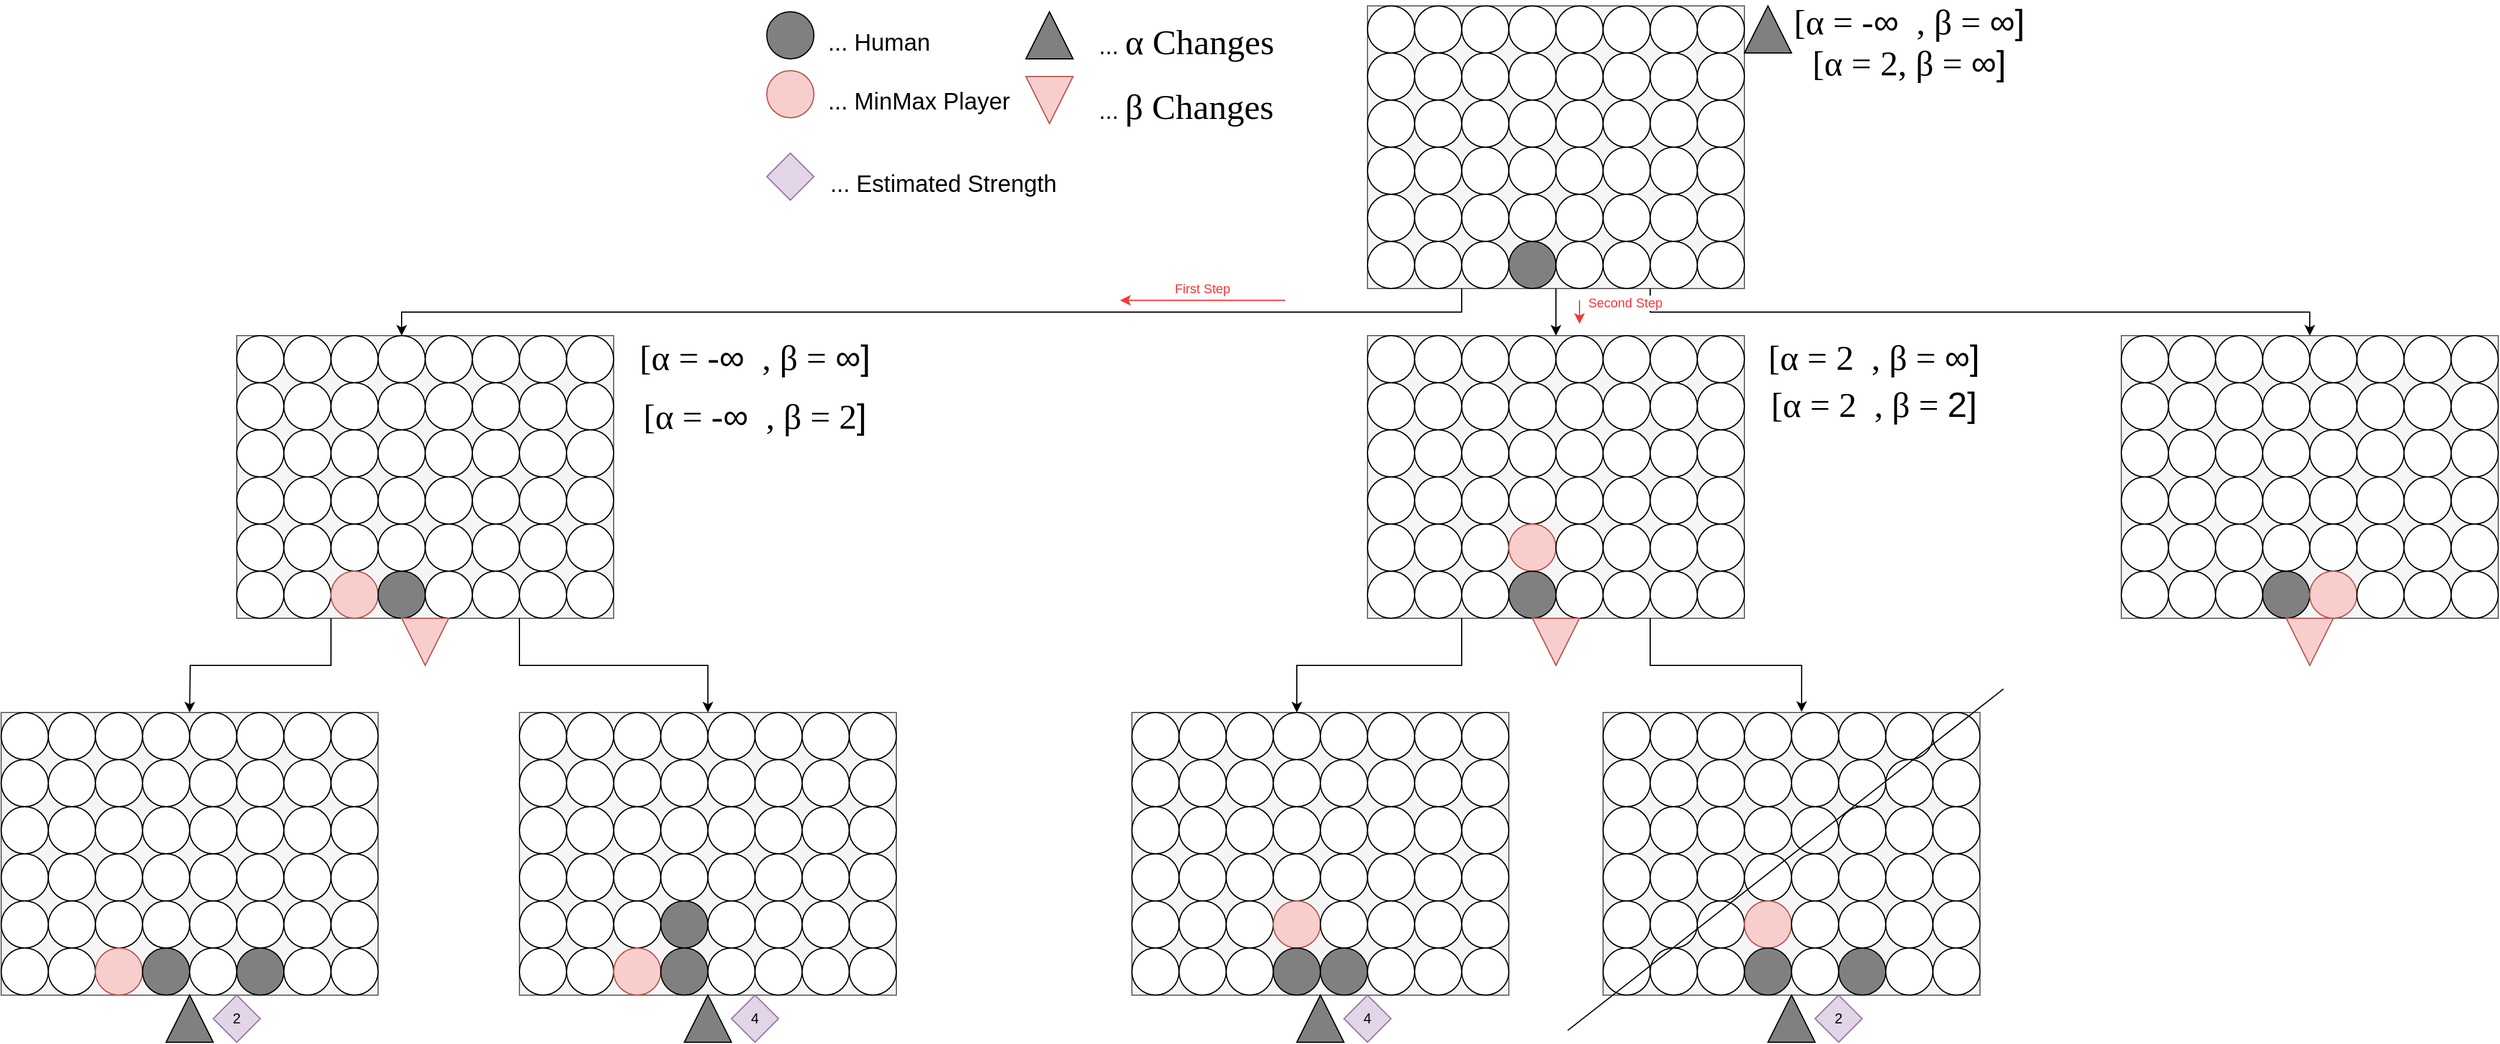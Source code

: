 <mxfile version="24.3.1" type="device">
  <diagram name="Seite-1" id="ZO7_gdMF7UllygbiJD4x">
    <mxGraphModel dx="3017" dy="1126" grid="0" gridSize="10" guides="1" tooltips="1" connect="1" arrows="1" fold="1" page="0" pageScale="1" pageWidth="827" pageHeight="1169" math="0" shadow="0">
      <root>
        <mxCell id="0" />
        <mxCell id="1" parent="0" />
        <mxCell id="8jhZL6ctZtWlZPXJob7D-51" value="" style="group;" vertex="1" connectable="0" parent="1">
          <mxGeometry x="120" y="160" width="320" height="240" as="geometry" />
        </mxCell>
        <mxCell id="8jhZL6ctZtWlZPXJob7D-50" value="" style="rounded=0;whiteSpace=wrap;html=1;fillColor=#f5f5f5;strokeColor=#666666;fontColor=#333333;" vertex="1" parent="8jhZL6ctZtWlZPXJob7D-51">
          <mxGeometry width="320" height="240" as="geometry" />
        </mxCell>
        <mxCell id="8jhZL6ctZtWlZPXJob7D-1" value="" style="ellipse;whiteSpace=wrap;html=1;aspect=fixed;" vertex="1" parent="8jhZL6ctZtWlZPXJob7D-51">
          <mxGeometry width="40" height="40" as="geometry" />
        </mxCell>
        <mxCell id="8jhZL6ctZtWlZPXJob7D-2" value="" style="ellipse;whiteSpace=wrap;html=1;aspect=fixed;" vertex="1" parent="8jhZL6ctZtWlZPXJob7D-51">
          <mxGeometry x="40" width="40" height="40" as="geometry" />
        </mxCell>
        <mxCell id="8jhZL6ctZtWlZPXJob7D-4" value="" style="ellipse;whiteSpace=wrap;html=1;aspect=fixed;" vertex="1" parent="8jhZL6ctZtWlZPXJob7D-51">
          <mxGeometry x="80" width="40" height="40" as="geometry" />
        </mxCell>
        <mxCell id="8jhZL6ctZtWlZPXJob7D-5" value="" style="ellipse;whiteSpace=wrap;html=1;aspect=fixed;" vertex="1" parent="8jhZL6ctZtWlZPXJob7D-51">
          <mxGeometry x="120" width="40" height="40" as="geometry" />
        </mxCell>
        <mxCell id="8jhZL6ctZtWlZPXJob7D-6" value="" style="ellipse;whiteSpace=wrap;html=1;aspect=fixed;" vertex="1" parent="8jhZL6ctZtWlZPXJob7D-51">
          <mxGeometry x="160" width="40" height="40" as="geometry" />
        </mxCell>
        <mxCell id="8jhZL6ctZtWlZPXJob7D-7" value="" style="ellipse;whiteSpace=wrap;html=1;aspect=fixed;" vertex="1" parent="8jhZL6ctZtWlZPXJob7D-51">
          <mxGeometry x="200" width="40" height="40" as="geometry" />
        </mxCell>
        <mxCell id="8jhZL6ctZtWlZPXJob7D-8" value="" style="ellipse;whiteSpace=wrap;html=1;aspect=fixed;" vertex="1" parent="8jhZL6ctZtWlZPXJob7D-51">
          <mxGeometry x="240" width="40" height="40" as="geometry" />
        </mxCell>
        <mxCell id="8jhZL6ctZtWlZPXJob7D-9" value="" style="ellipse;whiteSpace=wrap;html=1;aspect=fixed;" vertex="1" parent="8jhZL6ctZtWlZPXJob7D-51">
          <mxGeometry x="280" width="40" height="40" as="geometry" />
        </mxCell>
        <mxCell id="8jhZL6ctZtWlZPXJob7D-10" value="" style="ellipse;whiteSpace=wrap;html=1;aspect=fixed;" vertex="1" parent="8jhZL6ctZtWlZPXJob7D-51">
          <mxGeometry y="40" width="40" height="40" as="geometry" />
        </mxCell>
        <mxCell id="8jhZL6ctZtWlZPXJob7D-11" value="" style="ellipse;whiteSpace=wrap;html=1;aspect=fixed;" vertex="1" parent="8jhZL6ctZtWlZPXJob7D-51">
          <mxGeometry x="40" y="40" width="40" height="40" as="geometry" />
        </mxCell>
        <mxCell id="8jhZL6ctZtWlZPXJob7D-12" value="" style="ellipse;whiteSpace=wrap;html=1;aspect=fixed;" vertex="1" parent="8jhZL6ctZtWlZPXJob7D-51">
          <mxGeometry x="80" y="40" width="40" height="40" as="geometry" />
        </mxCell>
        <mxCell id="8jhZL6ctZtWlZPXJob7D-13" value="" style="ellipse;whiteSpace=wrap;html=1;aspect=fixed;" vertex="1" parent="8jhZL6ctZtWlZPXJob7D-51">
          <mxGeometry x="120" y="40" width="40" height="40" as="geometry" />
        </mxCell>
        <mxCell id="8jhZL6ctZtWlZPXJob7D-14" value="" style="ellipse;whiteSpace=wrap;html=1;aspect=fixed;" vertex="1" parent="8jhZL6ctZtWlZPXJob7D-51">
          <mxGeometry x="160" y="40" width="40" height="40" as="geometry" />
        </mxCell>
        <mxCell id="8jhZL6ctZtWlZPXJob7D-15" value="" style="ellipse;whiteSpace=wrap;html=1;aspect=fixed;" vertex="1" parent="8jhZL6ctZtWlZPXJob7D-51">
          <mxGeometry x="200" y="40" width="40" height="40" as="geometry" />
        </mxCell>
        <mxCell id="8jhZL6ctZtWlZPXJob7D-16" value="" style="ellipse;whiteSpace=wrap;html=1;aspect=fixed;" vertex="1" parent="8jhZL6ctZtWlZPXJob7D-51">
          <mxGeometry x="240" y="40" width="40" height="40" as="geometry" />
        </mxCell>
        <mxCell id="8jhZL6ctZtWlZPXJob7D-17" value="" style="ellipse;whiteSpace=wrap;html=1;aspect=fixed;" vertex="1" parent="8jhZL6ctZtWlZPXJob7D-51">
          <mxGeometry x="280" y="40" width="40" height="40" as="geometry" />
        </mxCell>
        <mxCell id="8jhZL6ctZtWlZPXJob7D-18" value="" style="ellipse;whiteSpace=wrap;html=1;aspect=fixed;" vertex="1" parent="8jhZL6ctZtWlZPXJob7D-51">
          <mxGeometry y="80" width="40" height="40" as="geometry" />
        </mxCell>
        <mxCell id="8jhZL6ctZtWlZPXJob7D-19" value="" style="ellipse;whiteSpace=wrap;html=1;aspect=fixed;" vertex="1" parent="8jhZL6ctZtWlZPXJob7D-51">
          <mxGeometry x="40" y="80" width="40" height="40" as="geometry" />
        </mxCell>
        <mxCell id="8jhZL6ctZtWlZPXJob7D-20" value="" style="ellipse;whiteSpace=wrap;html=1;aspect=fixed;" vertex="1" parent="8jhZL6ctZtWlZPXJob7D-51">
          <mxGeometry x="80" y="80" width="40" height="40" as="geometry" />
        </mxCell>
        <mxCell id="8jhZL6ctZtWlZPXJob7D-21" value="" style="ellipse;whiteSpace=wrap;html=1;aspect=fixed;" vertex="1" parent="8jhZL6ctZtWlZPXJob7D-51">
          <mxGeometry x="120" y="80" width="40" height="40" as="geometry" />
        </mxCell>
        <mxCell id="8jhZL6ctZtWlZPXJob7D-22" value="" style="ellipse;whiteSpace=wrap;html=1;aspect=fixed;" vertex="1" parent="8jhZL6ctZtWlZPXJob7D-51">
          <mxGeometry x="160" y="80" width="40" height="40" as="geometry" />
        </mxCell>
        <mxCell id="8jhZL6ctZtWlZPXJob7D-23" value="" style="ellipse;whiteSpace=wrap;html=1;aspect=fixed;" vertex="1" parent="8jhZL6ctZtWlZPXJob7D-51">
          <mxGeometry x="200" y="80" width="40" height="40" as="geometry" />
        </mxCell>
        <mxCell id="8jhZL6ctZtWlZPXJob7D-24" value="" style="ellipse;whiteSpace=wrap;html=1;aspect=fixed;" vertex="1" parent="8jhZL6ctZtWlZPXJob7D-51">
          <mxGeometry x="240" y="80" width="40" height="40" as="geometry" />
        </mxCell>
        <mxCell id="8jhZL6ctZtWlZPXJob7D-25" value="" style="ellipse;whiteSpace=wrap;html=1;aspect=fixed;" vertex="1" parent="8jhZL6ctZtWlZPXJob7D-51">
          <mxGeometry x="280" y="80" width="40" height="40" as="geometry" />
        </mxCell>
        <mxCell id="8jhZL6ctZtWlZPXJob7D-26" value="" style="ellipse;whiteSpace=wrap;html=1;aspect=fixed;" vertex="1" parent="8jhZL6ctZtWlZPXJob7D-51">
          <mxGeometry y="120" width="40" height="40" as="geometry" />
        </mxCell>
        <mxCell id="8jhZL6ctZtWlZPXJob7D-27" value="" style="ellipse;whiteSpace=wrap;html=1;aspect=fixed;" vertex="1" parent="8jhZL6ctZtWlZPXJob7D-51">
          <mxGeometry x="40" y="120" width="40" height="40" as="geometry" />
        </mxCell>
        <mxCell id="8jhZL6ctZtWlZPXJob7D-28" value="" style="ellipse;whiteSpace=wrap;html=1;aspect=fixed;" vertex="1" parent="8jhZL6ctZtWlZPXJob7D-51">
          <mxGeometry x="80" y="120" width="40" height="40" as="geometry" />
        </mxCell>
        <mxCell id="8jhZL6ctZtWlZPXJob7D-29" value="" style="ellipse;whiteSpace=wrap;html=1;aspect=fixed;" vertex="1" parent="8jhZL6ctZtWlZPXJob7D-51">
          <mxGeometry x="120" y="120" width="40" height="40" as="geometry" />
        </mxCell>
        <mxCell id="8jhZL6ctZtWlZPXJob7D-30" value="" style="ellipse;whiteSpace=wrap;html=1;aspect=fixed;" vertex="1" parent="8jhZL6ctZtWlZPXJob7D-51">
          <mxGeometry x="160" y="120" width="40" height="40" as="geometry" />
        </mxCell>
        <mxCell id="8jhZL6ctZtWlZPXJob7D-31" value="" style="ellipse;whiteSpace=wrap;html=1;aspect=fixed;" vertex="1" parent="8jhZL6ctZtWlZPXJob7D-51">
          <mxGeometry x="200" y="120" width="40" height="40" as="geometry" />
        </mxCell>
        <mxCell id="8jhZL6ctZtWlZPXJob7D-32" value="" style="ellipse;whiteSpace=wrap;html=1;aspect=fixed;" vertex="1" parent="8jhZL6ctZtWlZPXJob7D-51">
          <mxGeometry x="240" y="120" width="40" height="40" as="geometry" />
        </mxCell>
        <mxCell id="8jhZL6ctZtWlZPXJob7D-33" value="" style="ellipse;whiteSpace=wrap;html=1;aspect=fixed;" vertex="1" parent="8jhZL6ctZtWlZPXJob7D-51">
          <mxGeometry x="280" y="120" width="40" height="40" as="geometry" />
        </mxCell>
        <mxCell id="8jhZL6ctZtWlZPXJob7D-34" value="" style="ellipse;whiteSpace=wrap;html=1;aspect=fixed;" vertex="1" parent="8jhZL6ctZtWlZPXJob7D-51">
          <mxGeometry y="160" width="40" height="40" as="geometry" />
        </mxCell>
        <mxCell id="8jhZL6ctZtWlZPXJob7D-35" value="" style="ellipse;whiteSpace=wrap;html=1;aspect=fixed;" vertex="1" parent="8jhZL6ctZtWlZPXJob7D-51">
          <mxGeometry x="40" y="160" width="40" height="40" as="geometry" />
        </mxCell>
        <mxCell id="8jhZL6ctZtWlZPXJob7D-36" value="" style="ellipse;whiteSpace=wrap;html=1;aspect=fixed;" vertex="1" parent="8jhZL6ctZtWlZPXJob7D-51">
          <mxGeometry x="80" y="160" width="40" height="40" as="geometry" />
        </mxCell>
        <mxCell id="8jhZL6ctZtWlZPXJob7D-37" value="" style="ellipse;whiteSpace=wrap;html=1;aspect=fixed;" vertex="1" parent="8jhZL6ctZtWlZPXJob7D-51">
          <mxGeometry x="120" y="160" width="40" height="40" as="geometry" />
        </mxCell>
        <mxCell id="8jhZL6ctZtWlZPXJob7D-38" value="" style="ellipse;whiteSpace=wrap;html=1;aspect=fixed;" vertex="1" parent="8jhZL6ctZtWlZPXJob7D-51">
          <mxGeometry x="160" y="160" width="40" height="40" as="geometry" />
        </mxCell>
        <mxCell id="8jhZL6ctZtWlZPXJob7D-39" value="" style="ellipse;whiteSpace=wrap;html=1;aspect=fixed;" vertex="1" parent="8jhZL6ctZtWlZPXJob7D-51">
          <mxGeometry x="200" y="160" width="40" height="40" as="geometry" />
        </mxCell>
        <mxCell id="8jhZL6ctZtWlZPXJob7D-40" value="" style="ellipse;whiteSpace=wrap;html=1;aspect=fixed;" vertex="1" parent="8jhZL6ctZtWlZPXJob7D-51">
          <mxGeometry x="240" y="160" width="40" height="40" as="geometry" />
        </mxCell>
        <mxCell id="8jhZL6ctZtWlZPXJob7D-41" value="" style="ellipse;whiteSpace=wrap;html=1;aspect=fixed;" vertex="1" parent="8jhZL6ctZtWlZPXJob7D-51">
          <mxGeometry x="280" y="160" width="40" height="40" as="geometry" />
        </mxCell>
        <mxCell id="8jhZL6ctZtWlZPXJob7D-42" value="" style="ellipse;whiteSpace=wrap;html=1;aspect=fixed;" vertex="1" parent="8jhZL6ctZtWlZPXJob7D-51">
          <mxGeometry y="200" width="40" height="40" as="geometry" />
        </mxCell>
        <mxCell id="8jhZL6ctZtWlZPXJob7D-43" value="" style="ellipse;whiteSpace=wrap;html=1;aspect=fixed;" vertex="1" parent="8jhZL6ctZtWlZPXJob7D-51">
          <mxGeometry x="40" y="200" width="40" height="40" as="geometry" />
        </mxCell>
        <mxCell id="8jhZL6ctZtWlZPXJob7D-44" value="" style="ellipse;whiteSpace=wrap;html=1;aspect=fixed;" vertex="1" parent="8jhZL6ctZtWlZPXJob7D-51">
          <mxGeometry x="80" y="200" width="40" height="40" as="geometry" />
        </mxCell>
        <mxCell id="8jhZL6ctZtWlZPXJob7D-45" value="" style="ellipse;whiteSpace=wrap;html=1;aspect=fixed;fillColor=#808080;" vertex="1" parent="8jhZL6ctZtWlZPXJob7D-51">
          <mxGeometry x="120" y="200" width="40" height="40" as="geometry" />
        </mxCell>
        <mxCell id="8jhZL6ctZtWlZPXJob7D-46" value="" style="ellipse;whiteSpace=wrap;html=1;aspect=fixed;" vertex="1" parent="8jhZL6ctZtWlZPXJob7D-51">
          <mxGeometry x="160" y="200" width="40" height="40" as="geometry" />
        </mxCell>
        <mxCell id="8jhZL6ctZtWlZPXJob7D-47" value="" style="ellipse;whiteSpace=wrap;html=1;aspect=fixed;" vertex="1" parent="8jhZL6ctZtWlZPXJob7D-51">
          <mxGeometry x="200" y="200" width="40" height="40" as="geometry" />
        </mxCell>
        <mxCell id="8jhZL6ctZtWlZPXJob7D-48" value="" style="ellipse;whiteSpace=wrap;html=1;aspect=fixed;" vertex="1" parent="8jhZL6ctZtWlZPXJob7D-51">
          <mxGeometry x="240" y="200" width="40" height="40" as="geometry" />
        </mxCell>
        <mxCell id="8jhZL6ctZtWlZPXJob7D-49" value="" style="ellipse;whiteSpace=wrap;html=1;aspect=fixed;" vertex="1" parent="8jhZL6ctZtWlZPXJob7D-51">
          <mxGeometry x="280" y="200" width="40" height="40" as="geometry" />
        </mxCell>
        <mxCell id="8jhZL6ctZtWlZPXJob7D-303" value="" style="group;fillColor=#f8cecc;strokeColor=#b85450;" vertex="1" connectable="0" parent="1">
          <mxGeometry x="120" y="440" width="320" height="240" as="geometry" />
        </mxCell>
        <mxCell id="8jhZL6ctZtWlZPXJob7D-304" value="" style="rounded=0;whiteSpace=wrap;html=1;fillColor=#f5f5f5;strokeColor=#666666;fontColor=#333333;" vertex="1" parent="8jhZL6ctZtWlZPXJob7D-303">
          <mxGeometry width="320" height="240" as="geometry" />
        </mxCell>
        <mxCell id="8jhZL6ctZtWlZPXJob7D-305" value="" style="ellipse;whiteSpace=wrap;html=1;aspect=fixed;" vertex="1" parent="8jhZL6ctZtWlZPXJob7D-303">
          <mxGeometry width="40" height="40" as="geometry" />
        </mxCell>
        <mxCell id="8jhZL6ctZtWlZPXJob7D-306" value="" style="ellipse;whiteSpace=wrap;html=1;aspect=fixed;" vertex="1" parent="8jhZL6ctZtWlZPXJob7D-303">
          <mxGeometry x="40" width="40" height="40" as="geometry" />
        </mxCell>
        <mxCell id="8jhZL6ctZtWlZPXJob7D-307" value="" style="ellipse;whiteSpace=wrap;html=1;aspect=fixed;" vertex="1" parent="8jhZL6ctZtWlZPXJob7D-303">
          <mxGeometry x="80" width="40" height="40" as="geometry" />
        </mxCell>
        <mxCell id="8jhZL6ctZtWlZPXJob7D-308" value="" style="ellipse;whiteSpace=wrap;html=1;aspect=fixed;" vertex="1" parent="8jhZL6ctZtWlZPXJob7D-303">
          <mxGeometry x="120" width="40" height="40" as="geometry" />
        </mxCell>
        <mxCell id="8jhZL6ctZtWlZPXJob7D-309" value="" style="ellipse;whiteSpace=wrap;html=1;aspect=fixed;" vertex="1" parent="8jhZL6ctZtWlZPXJob7D-303">
          <mxGeometry x="160" width="40" height="40" as="geometry" />
        </mxCell>
        <mxCell id="8jhZL6ctZtWlZPXJob7D-310" value="" style="ellipse;whiteSpace=wrap;html=1;aspect=fixed;" vertex="1" parent="8jhZL6ctZtWlZPXJob7D-303">
          <mxGeometry x="200" width="40" height="40" as="geometry" />
        </mxCell>
        <mxCell id="8jhZL6ctZtWlZPXJob7D-311" value="" style="ellipse;whiteSpace=wrap;html=1;aspect=fixed;" vertex="1" parent="8jhZL6ctZtWlZPXJob7D-303">
          <mxGeometry x="240" width="40" height="40" as="geometry" />
        </mxCell>
        <mxCell id="8jhZL6ctZtWlZPXJob7D-312" value="" style="ellipse;whiteSpace=wrap;html=1;aspect=fixed;" vertex="1" parent="8jhZL6ctZtWlZPXJob7D-303">
          <mxGeometry x="280" width="40" height="40" as="geometry" />
        </mxCell>
        <mxCell id="8jhZL6ctZtWlZPXJob7D-313" value="" style="ellipse;whiteSpace=wrap;html=1;aspect=fixed;" vertex="1" parent="8jhZL6ctZtWlZPXJob7D-303">
          <mxGeometry y="40" width="40" height="40" as="geometry" />
        </mxCell>
        <mxCell id="8jhZL6ctZtWlZPXJob7D-314" value="" style="ellipse;whiteSpace=wrap;html=1;aspect=fixed;" vertex="1" parent="8jhZL6ctZtWlZPXJob7D-303">
          <mxGeometry x="40" y="40" width="40" height="40" as="geometry" />
        </mxCell>
        <mxCell id="8jhZL6ctZtWlZPXJob7D-315" value="" style="ellipse;whiteSpace=wrap;html=1;aspect=fixed;" vertex="1" parent="8jhZL6ctZtWlZPXJob7D-303">
          <mxGeometry x="80" y="40" width="40" height="40" as="geometry" />
        </mxCell>
        <mxCell id="8jhZL6ctZtWlZPXJob7D-316" value="" style="ellipse;whiteSpace=wrap;html=1;aspect=fixed;" vertex="1" parent="8jhZL6ctZtWlZPXJob7D-303">
          <mxGeometry x="120" y="40" width="40" height="40" as="geometry" />
        </mxCell>
        <mxCell id="8jhZL6ctZtWlZPXJob7D-317" value="" style="ellipse;whiteSpace=wrap;html=1;aspect=fixed;" vertex="1" parent="8jhZL6ctZtWlZPXJob7D-303">
          <mxGeometry x="160" y="40" width="40" height="40" as="geometry" />
        </mxCell>
        <mxCell id="8jhZL6ctZtWlZPXJob7D-318" value="" style="ellipse;whiteSpace=wrap;html=1;aspect=fixed;" vertex="1" parent="8jhZL6ctZtWlZPXJob7D-303">
          <mxGeometry x="200" y="40" width="40" height="40" as="geometry" />
        </mxCell>
        <mxCell id="8jhZL6ctZtWlZPXJob7D-319" value="" style="ellipse;whiteSpace=wrap;html=1;aspect=fixed;" vertex="1" parent="8jhZL6ctZtWlZPXJob7D-303">
          <mxGeometry x="240" y="40" width="40" height="40" as="geometry" />
        </mxCell>
        <mxCell id="8jhZL6ctZtWlZPXJob7D-320" value="" style="ellipse;whiteSpace=wrap;html=1;aspect=fixed;" vertex="1" parent="8jhZL6ctZtWlZPXJob7D-303">
          <mxGeometry x="280" y="40" width="40" height="40" as="geometry" />
        </mxCell>
        <mxCell id="8jhZL6ctZtWlZPXJob7D-321" value="" style="ellipse;whiteSpace=wrap;html=1;aspect=fixed;" vertex="1" parent="8jhZL6ctZtWlZPXJob7D-303">
          <mxGeometry y="80" width="40" height="40" as="geometry" />
        </mxCell>
        <mxCell id="8jhZL6ctZtWlZPXJob7D-322" value="" style="ellipse;whiteSpace=wrap;html=1;aspect=fixed;" vertex="1" parent="8jhZL6ctZtWlZPXJob7D-303">
          <mxGeometry x="40" y="80" width="40" height="40" as="geometry" />
        </mxCell>
        <mxCell id="8jhZL6ctZtWlZPXJob7D-323" value="" style="ellipse;whiteSpace=wrap;html=1;aspect=fixed;" vertex="1" parent="8jhZL6ctZtWlZPXJob7D-303">
          <mxGeometry x="80" y="80" width="40" height="40" as="geometry" />
        </mxCell>
        <mxCell id="8jhZL6ctZtWlZPXJob7D-324" value="" style="ellipse;whiteSpace=wrap;html=1;aspect=fixed;" vertex="1" parent="8jhZL6ctZtWlZPXJob7D-303">
          <mxGeometry x="120" y="80" width="40" height="40" as="geometry" />
        </mxCell>
        <mxCell id="8jhZL6ctZtWlZPXJob7D-325" value="" style="ellipse;whiteSpace=wrap;html=1;aspect=fixed;" vertex="1" parent="8jhZL6ctZtWlZPXJob7D-303">
          <mxGeometry x="160" y="80" width="40" height="40" as="geometry" />
        </mxCell>
        <mxCell id="8jhZL6ctZtWlZPXJob7D-326" value="" style="ellipse;whiteSpace=wrap;html=1;aspect=fixed;" vertex="1" parent="8jhZL6ctZtWlZPXJob7D-303">
          <mxGeometry x="200" y="80" width="40" height="40" as="geometry" />
        </mxCell>
        <mxCell id="8jhZL6ctZtWlZPXJob7D-327" value="" style="ellipse;whiteSpace=wrap;html=1;aspect=fixed;" vertex="1" parent="8jhZL6ctZtWlZPXJob7D-303">
          <mxGeometry x="240" y="80" width="40" height="40" as="geometry" />
        </mxCell>
        <mxCell id="8jhZL6ctZtWlZPXJob7D-328" value="" style="ellipse;whiteSpace=wrap;html=1;aspect=fixed;" vertex="1" parent="8jhZL6ctZtWlZPXJob7D-303">
          <mxGeometry x="280" y="80" width="40" height="40" as="geometry" />
        </mxCell>
        <mxCell id="8jhZL6ctZtWlZPXJob7D-329" value="" style="ellipse;whiteSpace=wrap;html=1;aspect=fixed;" vertex="1" parent="8jhZL6ctZtWlZPXJob7D-303">
          <mxGeometry y="120" width="40" height="40" as="geometry" />
        </mxCell>
        <mxCell id="8jhZL6ctZtWlZPXJob7D-330" value="" style="ellipse;whiteSpace=wrap;html=1;aspect=fixed;" vertex="1" parent="8jhZL6ctZtWlZPXJob7D-303">
          <mxGeometry x="40" y="120" width="40" height="40" as="geometry" />
        </mxCell>
        <mxCell id="8jhZL6ctZtWlZPXJob7D-331" value="" style="ellipse;whiteSpace=wrap;html=1;aspect=fixed;" vertex="1" parent="8jhZL6ctZtWlZPXJob7D-303">
          <mxGeometry x="80" y="120" width="40" height="40" as="geometry" />
        </mxCell>
        <mxCell id="8jhZL6ctZtWlZPXJob7D-332" value="" style="ellipse;whiteSpace=wrap;html=1;aspect=fixed;" vertex="1" parent="8jhZL6ctZtWlZPXJob7D-303">
          <mxGeometry x="120" y="120" width="40" height="40" as="geometry" />
        </mxCell>
        <mxCell id="8jhZL6ctZtWlZPXJob7D-333" value="" style="ellipse;whiteSpace=wrap;html=1;aspect=fixed;" vertex="1" parent="8jhZL6ctZtWlZPXJob7D-303">
          <mxGeometry x="160" y="120" width="40" height="40" as="geometry" />
        </mxCell>
        <mxCell id="8jhZL6ctZtWlZPXJob7D-334" value="" style="ellipse;whiteSpace=wrap;html=1;aspect=fixed;" vertex="1" parent="8jhZL6ctZtWlZPXJob7D-303">
          <mxGeometry x="200" y="120" width="40" height="40" as="geometry" />
        </mxCell>
        <mxCell id="8jhZL6ctZtWlZPXJob7D-335" value="" style="ellipse;whiteSpace=wrap;html=1;aspect=fixed;" vertex="1" parent="8jhZL6ctZtWlZPXJob7D-303">
          <mxGeometry x="240" y="120" width="40" height="40" as="geometry" />
        </mxCell>
        <mxCell id="8jhZL6ctZtWlZPXJob7D-336" value="" style="ellipse;whiteSpace=wrap;html=1;aspect=fixed;" vertex="1" parent="8jhZL6ctZtWlZPXJob7D-303">
          <mxGeometry x="280" y="120" width="40" height="40" as="geometry" />
        </mxCell>
        <mxCell id="8jhZL6ctZtWlZPXJob7D-337" value="" style="ellipse;whiteSpace=wrap;html=1;aspect=fixed;" vertex="1" parent="8jhZL6ctZtWlZPXJob7D-303">
          <mxGeometry y="160" width="40" height="40" as="geometry" />
        </mxCell>
        <mxCell id="8jhZL6ctZtWlZPXJob7D-338" value="" style="ellipse;whiteSpace=wrap;html=1;aspect=fixed;" vertex="1" parent="8jhZL6ctZtWlZPXJob7D-303">
          <mxGeometry x="40" y="160" width="40" height="40" as="geometry" />
        </mxCell>
        <mxCell id="8jhZL6ctZtWlZPXJob7D-339" value="" style="ellipse;whiteSpace=wrap;html=1;aspect=fixed;" vertex="1" parent="8jhZL6ctZtWlZPXJob7D-303">
          <mxGeometry x="80" y="160" width="40" height="40" as="geometry" />
        </mxCell>
        <mxCell id="8jhZL6ctZtWlZPXJob7D-340" value="" style="ellipse;whiteSpace=wrap;html=1;aspect=fixed;fillColor=#f8cecc;strokeColor=#b85450;" vertex="1" parent="8jhZL6ctZtWlZPXJob7D-303">
          <mxGeometry x="120" y="160" width="40" height="40" as="geometry" />
        </mxCell>
        <mxCell id="8jhZL6ctZtWlZPXJob7D-341" value="" style="ellipse;whiteSpace=wrap;html=1;aspect=fixed;" vertex="1" parent="8jhZL6ctZtWlZPXJob7D-303">
          <mxGeometry x="160" y="160" width="40" height="40" as="geometry" />
        </mxCell>
        <mxCell id="8jhZL6ctZtWlZPXJob7D-342" value="" style="ellipse;whiteSpace=wrap;html=1;aspect=fixed;" vertex="1" parent="8jhZL6ctZtWlZPXJob7D-303">
          <mxGeometry x="200" y="160" width="40" height="40" as="geometry" />
        </mxCell>
        <mxCell id="8jhZL6ctZtWlZPXJob7D-343" value="" style="ellipse;whiteSpace=wrap;html=1;aspect=fixed;" vertex="1" parent="8jhZL6ctZtWlZPXJob7D-303">
          <mxGeometry x="240" y="160" width="40" height="40" as="geometry" />
        </mxCell>
        <mxCell id="8jhZL6ctZtWlZPXJob7D-344" value="" style="ellipse;whiteSpace=wrap;html=1;aspect=fixed;" vertex="1" parent="8jhZL6ctZtWlZPXJob7D-303">
          <mxGeometry x="280" y="160" width="40" height="40" as="geometry" />
        </mxCell>
        <mxCell id="8jhZL6ctZtWlZPXJob7D-345" value="" style="ellipse;whiteSpace=wrap;html=1;aspect=fixed;" vertex="1" parent="8jhZL6ctZtWlZPXJob7D-303">
          <mxGeometry y="200" width="40" height="40" as="geometry" />
        </mxCell>
        <mxCell id="8jhZL6ctZtWlZPXJob7D-346" value="" style="ellipse;whiteSpace=wrap;html=1;aspect=fixed;" vertex="1" parent="8jhZL6ctZtWlZPXJob7D-303">
          <mxGeometry x="40" y="200" width="40" height="40" as="geometry" />
        </mxCell>
        <mxCell id="8jhZL6ctZtWlZPXJob7D-347" value="" style="ellipse;whiteSpace=wrap;html=1;aspect=fixed;" vertex="1" parent="8jhZL6ctZtWlZPXJob7D-303">
          <mxGeometry x="80" y="200" width="40" height="40" as="geometry" />
        </mxCell>
        <mxCell id="8jhZL6ctZtWlZPXJob7D-348" value="" style="ellipse;whiteSpace=wrap;html=1;aspect=fixed;fillColor=#808080;" vertex="1" parent="8jhZL6ctZtWlZPXJob7D-303">
          <mxGeometry x="120" y="200" width="40" height="40" as="geometry" />
        </mxCell>
        <mxCell id="8jhZL6ctZtWlZPXJob7D-349" value="" style="ellipse;whiteSpace=wrap;html=1;aspect=fixed;" vertex="1" parent="8jhZL6ctZtWlZPXJob7D-303">
          <mxGeometry x="160" y="200" width="40" height="40" as="geometry" />
        </mxCell>
        <mxCell id="8jhZL6ctZtWlZPXJob7D-350" value="" style="ellipse;whiteSpace=wrap;html=1;aspect=fixed;" vertex="1" parent="8jhZL6ctZtWlZPXJob7D-303">
          <mxGeometry x="200" y="200" width="40" height="40" as="geometry" />
        </mxCell>
        <mxCell id="8jhZL6ctZtWlZPXJob7D-351" value="" style="ellipse;whiteSpace=wrap;html=1;aspect=fixed;" vertex="1" parent="8jhZL6ctZtWlZPXJob7D-303">
          <mxGeometry x="240" y="200" width="40" height="40" as="geometry" />
        </mxCell>
        <mxCell id="8jhZL6ctZtWlZPXJob7D-352" value="" style="ellipse;whiteSpace=wrap;html=1;aspect=fixed;" vertex="1" parent="8jhZL6ctZtWlZPXJob7D-303">
          <mxGeometry x="280" y="200" width="40" height="40" as="geometry" />
        </mxCell>
        <mxCell id="8jhZL6ctZtWlZPXJob7D-353" value="" style="group;" vertex="1" connectable="0" parent="1">
          <mxGeometry x="760" y="440" width="320" height="240" as="geometry" />
        </mxCell>
        <mxCell id="8jhZL6ctZtWlZPXJob7D-354" value="" style="rounded=0;whiteSpace=wrap;html=1;fillColor=#f5f5f5;strokeColor=#666666;fontColor=#333333;" vertex="1" parent="8jhZL6ctZtWlZPXJob7D-353">
          <mxGeometry width="320" height="240" as="geometry" />
        </mxCell>
        <mxCell id="8jhZL6ctZtWlZPXJob7D-355" value="" style="ellipse;whiteSpace=wrap;html=1;aspect=fixed;" vertex="1" parent="8jhZL6ctZtWlZPXJob7D-353">
          <mxGeometry width="40" height="40" as="geometry" />
        </mxCell>
        <mxCell id="8jhZL6ctZtWlZPXJob7D-356" value="" style="ellipse;whiteSpace=wrap;html=1;aspect=fixed;" vertex="1" parent="8jhZL6ctZtWlZPXJob7D-353">
          <mxGeometry x="40" width="40" height="40" as="geometry" />
        </mxCell>
        <mxCell id="8jhZL6ctZtWlZPXJob7D-357" value="" style="ellipse;whiteSpace=wrap;html=1;aspect=fixed;" vertex="1" parent="8jhZL6ctZtWlZPXJob7D-353">
          <mxGeometry x="80" width="40" height="40" as="geometry" />
        </mxCell>
        <mxCell id="8jhZL6ctZtWlZPXJob7D-358" value="" style="ellipse;whiteSpace=wrap;html=1;aspect=fixed;" vertex="1" parent="8jhZL6ctZtWlZPXJob7D-353">
          <mxGeometry x="120" width="40" height="40" as="geometry" />
        </mxCell>
        <mxCell id="8jhZL6ctZtWlZPXJob7D-359" value="" style="ellipse;whiteSpace=wrap;html=1;aspect=fixed;" vertex="1" parent="8jhZL6ctZtWlZPXJob7D-353">
          <mxGeometry x="160" width="40" height="40" as="geometry" />
        </mxCell>
        <mxCell id="8jhZL6ctZtWlZPXJob7D-360" value="" style="ellipse;whiteSpace=wrap;html=1;aspect=fixed;" vertex="1" parent="8jhZL6ctZtWlZPXJob7D-353">
          <mxGeometry x="200" width="40" height="40" as="geometry" />
        </mxCell>
        <mxCell id="8jhZL6ctZtWlZPXJob7D-361" value="" style="ellipse;whiteSpace=wrap;html=1;aspect=fixed;" vertex="1" parent="8jhZL6ctZtWlZPXJob7D-353">
          <mxGeometry x="240" width="40" height="40" as="geometry" />
        </mxCell>
        <mxCell id="8jhZL6ctZtWlZPXJob7D-362" value="" style="ellipse;whiteSpace=wrap;html=1;aspect=fixed;" vertex="1" parent="8jhZL6ctZtWlZPXJob7D-353">
          <mxGeometry x="280" width="40" height="40" as="geometry" />
        </mxCell>
        <mxCell id="8jhZL6ctZtWlZPXJob7D-363" value="" style="ellipse;whiteSpace=wrap;html=1;aspect=fixed;" vertex="1" parent="8jhZL6ctZtWlZPXJob7D-353">
          <mxGeometry y="40" width="40" height="40" as="geometry" />
        </mxCell>
        <mxCell id="8jhZL6ctZtWlZPXJob7D-364" value="" style="ellipse;whiteSpace=wrap;html=1;aspect=fixed;" vertex="1" parent="8jhZL6ctZtWlZPXJob7D-353">
          <mxGeometry x="40" y="40" width="40" height="40" as="geometry" />
        </mxCell>
        <mxCell id="8jhZL6ctZtWlZPXJob7D-365" value="" style="ellipse;whiteSpace=wrap;html=1;aspect=fixed;" vertex="1" parent="8jhZL6ctZtWlZPXJob7D-353">
          <mxGeometry x="80" y="40" width="40" height="40" as="geometry" />
        </mxCell>
        <mxCell id="8jhZL6ctZtWlZPXJob7D-366" value="" style="ellipse;whiteSpace=wrap;html=1;aspect=fixed;" vertex="1" parent="8jhZL6ctZtWlZPXJob7D-353">
          <mxGeometry x="120" y="40" width="40" height="40" as="geometry" />
        </mxCell>
        <mxCell id="8jhZL6ctZtWlZPXJob7D-367" value="" style="ellipse;whiteSpace=wrap;html=1;aspect=fixed;" vertex="1" parent="8jhZL6ctZtWlZPXJob7D-353">
          <mxGeometry x="160" y="40" width="40" height="40" as="geometry" />
        </mxCell>
        <mxCell id="8jhZL6ctZtWlZPXJob7D-368" value="" style="ellipse;whiteSpace=wrap;html=1;aspect=fixed;" vertex="1" parent="8jhZL6ctZtWlZPXJob7D-353">
          <mxGeometry x="200" y="40" width="40" height="40" as="geometry" />
        </mxCell>
        <mxCell id="8jhZL6ctZtWlZPXJob7D-369" value="" style="ellipse;whiteSpace=wrap;html=1;aspect=fixed;" vertex="1" parent="8jhZL6ctZtWlZPXJob7D-353">
          <mxGeometry x="240" y="40" width="40" height="40" as="geometry" />
        </mxCell>
        <mxCell id="8jhZL6ctZtWlZPXJob7D-370" value="" style="ellipse;whiteSpace=wrap;html=1;aspect=fixed;" vertex="1" parent="8jhZL6ctZtWlZPXJob7D-353">
          <mxGeometry x="280" y="40" width="40" height="40" as="geometry" />
        </mxCell>
        <mxCell id="8jhZL6ctZtWlZPXJob7D-371" value="" style="ellipse;whiteSpace=wrap;html=1;aspect=fixed;" vertex="1" parent="8jhZL6ctZtWlZPXJob7D-353">
          <mxGeometry y="80" width="40" height="40" as="geometry" />
        </mxCell>
        <mxCell id="8jhZL6ctZtWlZPXJob7D-372" value="" style="ellipse;whiteSpace=wrap;html=1;aspect=fixed;" vertex="1" parent="8jhZL6ctZtWlZPXJob7D-353">
          <mxGeometry x="40" y="80" width="40" height="40" as="geometry" />
        </mxCell>
        <mxCell id="8jhZL6ctZtWlZPXJob7D-373" value="" style="ellipse;whiteSpace=wrap;html=1;aspect=fixed;" vertex="1" parent="8jhZL6ctZtWlZPXJob7D-353">
          <mxGeometry x="80" y="80" width="40" height="40" as="geometry" />
        </mxCell>
        <mxCell id="8jhZL6ctZtWlZPXJob7D-374" value="" style="ellipse;whiteSpace=wrap;html=1;aspect=fixed;" vertex="1" parent="8jhZL6ctZtWlZPXJob7D-353">
          <mxGeometry x="120" y="80" width="40" height="40" as="geometry" />
        </mxCell>
        <mxCell id="8jhZL6ctZtWlZPXJob7D-375" value="" style="ellipse;whiteSpace=wrap;html=1;aspect=fixed;" vertex="1" parent="8jhZL6ctZtWlZPXJob7D-353">
          <mxGeometry x="160" y="80" width="40" height="40" as="geometry" />
        </mxCell>
        <mxCell id="8jhZL6ctZtWlZPXJob7D-376" value="" style="ellipse;whiteSpace=wrap;html=1;aspect=fixed;" vertex="1" parent="8jhZL6ctZtWlZPXJob7D-353">
          <mxGeometry x="200" y="80" width="40" height="40" as="geometry" />
        </mxCell>
        <mxCell id="8jhZL6ctZtWlZPXJob7D-377" value="" style="ellipse;whiteSpace=wrap;html=1;aspect=fixed;" vertex="1" parent="8jhZL6ctZtWlZPXJob7D-353">
          <mxGeometry x="240" y="80" width="40" height="40" as="geometry" />
        </mxCell>
        <mxCell id="8jhZL6ctZtWlZPXJob7D-378" value="" style="ellipse;whiteSpace=wrap;html=1;aspect=fixed;" vertex="1" parent="8jhZL6ctZtWlZPXJob7D-353">
          <mxGeometry x="280" y="80" width="40" height="40" as="geometry" />
        </mxCell>
        <mxCell id="8jhZL6ctZtWlZPXJob7D-379" value="" style="ellipse;whiteSpace=wrap;html=1;aspect=fixed;" vertex="1" parent="8jhZL6ctZtWlZPXJob7D-353">
          <mxGeometry y="120" width="40" height="40" as="geometry" />
        </mxCell>
        <mxCell id="8jhZL6ctZtWlZPXJob7D-380" value="" style="ellipse;whiteSpace=wrap;html=1;aspect=fixed;" vertex="1" parent="8jhZL6ctZtWlZPXJob7D-353">
          <mxGeometry x="40" y="120" width="40" height="40" as="geometry" />
        </mxCell>
        <mxCell id="8jhZL6ctZtWlZPXJob7D-381" value="" style="ellipse;whiteSpace=wrap;html=1;aspect=fixed;" vertex="1" parent="8jhZL6ctZtWlZPXJob7D-353">
          <mxGeometry x="80" y="120" width="40" height="40" as="geometry" />
        </mxCell>
        <mxCell id="8jhZL6ctZtWlZPXJob7D-382" value="" style="ellipse;whiteSpace=wrap;html=1;aspect=fixed;" vertex="1" parent="8jhZL6ctZtWlZPXJob7D-353">
          <mxGeometry x="120" y="120" width="40" height="40" as="geometry" />
        </mxCell>
        <mxCell id="8jhZL6ctZtWlZPXJob7D-383" value="" style="ellipse;whiteSpace=wrap;html=1;aspect=fixed;" vertex="1" parent="8jhZL6ctZtWlZPXJob7D-353">
          <mxGeometry x="160" y="120" width="40" height="40" as="geometry" />
        </mxCell>
        <mxCell id="8jhZL6ctZtWlZPXJob7D-384" value="" style="ellipse;whiteSpace=wrap;html=1;aspect=fixed;" vertex="1" parent="8jhZL6ctZtWlZPXJob7D-353">
          <mxGeometry x="200" y="120" width="40" height="40" as="geometry" />
        </mxCell>
        <mxCell id="8jhZL6ctZtWlZPXJob7D-385" value="" style="ellipse;whiteSpace=wrap;html=1;aspect=fixed;" vertex="1" parent="8jhZL6ctZtWlZPXJob7D-353">
          <mxGeometry x="240" y="120" width="40" height="40" as="geometry" />
        </mxCell>
        <mxCell id="8jhZL6ctZtWlZPXJob7D-386" value="" style="ellipse;whiteSpace=wrap;html=1;aspect=fixed;" vertex="1" parent="8jhZL6ctZtWlZPXJob7D-353">
          <mxGeometry x="280" y="120" width="40" height="40" as="geometry" />
        </mxCell>
        <mxCell id="8jhZL6ctZtWlZPXJob7D-387" value="" style="ellipse;whiteSpace=wrap;html=1;aspect=fixed;" vertex="1" parent="8jhZL6ctZtWlZPXJob7D-353">
          <mxGeometry y="160" width="40" height="40" as="geometry" />
        </mxCell>
        <mxCell id="8jhZL6ctZtWlZPXJob7D-388" value="" style="ellipse;whiteSpace=wrap;html=1;aspect=fixed;" vertex="1" parent="8jhZL6ctZtWlZPXJob7D-353">
          <mxGeometry x="40" y="160" width="40" height="40" as="geometry" />
        </mxCell>
        <mxCell id="8jhZL6ctZtWlZPXJob7D-389" value="" style="ellipse;whiteSpace=wrap;html=1;aspect=fixed;" vertex="1" parent="8jhZL6ctZtWlZPXJob7D-353">
          <mxGeometry x="80" y="160" width="40" height="40" as="geometry" />
        </mxCell>
        <mxCell id="8jhZL6ctZtWlZPXJob7D-390" value="" style="ellipse;whiteSpace=wrap;html=1;aspect=fixed;" vertex="1" parent="8jhZL6ctZtWlZPXJob7D-353">
          <mxGeometry x="120" y="160" width="40" height="40" as="geometry" />
        </mxCell>
        <mxCell id="8jhZL6ctZtWlZPXJob7D-391" value="" style="ellipse;whiteSpace=wrap;html=1;aspect=fixed;" vertex="1" parent="8jhZL6ctZtWlZPXJob7D-353">
          <mxGeometry x="160" y="160" width="40" height="40" as="geometry" />
        </mxCell>
        <mxCell id="8jhZL6ctZtWlZPXJob7D-392" value="" style="ellipse;whiteSpace=wrap;html=1;aspect=fixed;" vertex="1" parent="8jhZL6ctZtWlZPXJob7D-353">
          <mxGeometry x="200" y="160" width="40" height="40" as="geometry" />
        </mxCell>
        <mxCell id="8jhZL6ctZtWlZPXJob7D-393" value="" style="ellipse;whiteSpace=wrap;html=1;aspect=fixed;" vertex="1" parent="8jhZL6ctZtWlZPXJob7D-353">
          <mxGeometry x="240" y="160" width="40" height="40" as="geometry" />
        </mxCell>
        <mxCell id="8jhZL6ctZtWlZPXJob7D-394" value="" style="ellipse;whiteSpace=wrap;html=1;aspect=fixed;" vertex="1" parent="8jhZL6ctZtWlZPXJob7D-353">
          <mxGeometry x="280" y="160" width="40" height="40" as="geometry" />
        </mxCell>
        <mxCell id="8jhZL6ctZtWlZPXJob7D-395" value="" style="ellipse;whiteSpace=wrap;html=1;aspect=fixed;" vertex="1" parent="8jhZL6ctZtWlZPXJob7D-353">
          <mxGeometry y="200" width="40" height="40" as="geometry" />
        </mxCell>
        <mxCell id="8jhZL6ctZtWlZPXJob7D-396" value="" style="ellipse;whiteSpace=wrap;html=1;aspect=fixed;" vertex="1" parent="8jhZL6ctZtWlZPXJob7D-353">
          <mxGeometry x="40" y="200" width="40" height="40" as="geometry" />
        </mxCell>
        <mxCell id="8jhZL6ctZtWlZPXJob7D-397" value="" style="ellipse;whiteSpace=wrap;html=1;aspect=fixed;" vertex="1" parent="8jhZL6ctZtWlZPXJob7D-353">
          <mxGeometry x="80" y="200" width="40" height="40" as="geometry" />
        </mxCell>
        <mxCell id="8jhZL6ctZtWlZPXJob7D-398" value="" style="ellipse;whiteSpace=wrap;html=1;aspect=fixed;fillColor=#808080;" vertex="1" parent="8jhZL6ctZtWlZPXJob7D-353">
          <mxGeometry x="120" y="200" width="40" height="40" as="geometry" />
        </mxCell>
        <mxCell id="8jhZL6ctZtWlZPXJob7D-399" value="" style="ellipse;whiteSpace=wrap;html=1;aspect=fixed;fillColor=#f8cecc;strokeColor=#b85450;" vertex="1" parent="8jhZL6ctZtWlZPXJob7D-353">
          <mxGeometry x="160" y="200" width="40" height="40" as="geometry" />
        </mxCell>
        <mxCell id="8jhZL6ctZtWlZPXJob7D-400" value="" style="ellipse;whiteSpace=wrap;html=1;aspect=fixed;" vertex="1" parent="8jhZL6ctZtWlZPXJob7D-353">
          <mxGeometry x="200" y="200" width="40" height="40" as="geometry" />
        </mxCell>
        <mxCell id="8jhZL6ctZtWlZPXJob7D-401" value="" style="ellipse;whiteSpace=wrap;html=1;aspect=fixed;" vertex="1" parent="8jhZL6ctZtWlZPXJob7D-353">
          <mxGeometry x="240" y="200" width="40" height="40" as="geometry" />
        </mxCell>
        <mxCell id="8jhZL6ctZtWlZPXJob7D-402" value="" style="ellipse;whiteSpace=wrap;html=1;aspect=fixed;" vertex="1" parent="8jhZL6ctZtWlZPXJob7D-353">
          <mxGeometry x="280" y="200" width="40" height="40" as="geometry" />
        </mxCell>
        <mxCell id="8jhZL6ctZtWlZPXJob7D-403" value="" style="group;" vertex="1" connectable="0" parent="1">
          <mxGeometry x="-840" y="440" width="320" height="240" as="geometry" />
        </mxCell>
        <mxCell id="8jhZL6ctZtWlZPXJob7D-404" value="" style="rounded=0;whiteSpace=wrap;html=1;fillColor=#f5f5f5;strokeColor=#666666;fontColor=#333333;" vertex="1" parent="8jhZL6ctZtWlZPXJob7D-403">
          <mxGeometry width="320" height="240" as="geometry" />
        </mxCell>
        <mxCell id="8jhZL6ctZtWlZPXJob7D-405" value="" style="ellipse;whiteSpace=wrap;html=1;aspect=fixed;" vertex="1" parent="8jhZL6ctZtWlZPXJob7D-403">
          <mxGeometry width="40" height="40" as="geometry" />
        </mxCell>
        <mxCell id="8jhZL6ctZtWlZPXJob7D-406" value="" style="ellipse;whiteSpace=wrap;html=1;aspect=fixed;" vertex="1" parent="8jhZL6ctZtWlZPXJob7D-403">
          <mxGeometry x="40" width="40" height="40" as="geometry" />
        </mxCell>
        <mxCell id="8jhZL6ctZtWlZPXJob7D-407" value="" style="ellipse;whiteSpace=wrap;html=1;aspect=fixed;" vertex="1" parent="8jhZL6ctZtWlZPXJob7D-403">
          <mxGeometry x="80" width="40" height="40" as="geometry" />
        </mxCell>
        <mxCell id="8jhZL6ctZtWlZPXJob7D-408" value="" style="ellipse;whiteSpace=wrap;html=1;aspect=fixed;" vertex="1" parent="8jhZL6ctZtWlZPXJob7D-403">
          <mxGeometry x="120" width="40" height="40" as="geometry" />
        </mxCell>
        <mxCell id="8jhZL6ctZtWlZPXJob7D-409" value="" style="ellipse;whiteSpace=wrap;html=1;aspect=fixed;" vertex="1" parent="8jhZL6ctZtWlZPXJob7D-403">
          <mxGeometry x="160" width="40" height="40" as="geometry" />
        </mxCell>
        <mxCell id="8jhZL6ctZtWlZPXJob7D-410" value="" style="ellipse;whiteSpace=wrap;html=1;aspect=fixed;" vertex="1" parent="8jhZL6ctZtWlZPXJob7D-403">
          <mxGeometry x="200" width="40" height="40" as="geometry" />
        </mxCell>
        <mxCell id="8jhZL6ctZtWlZPXJob7D-411" value="" style="ellipse;whiteSpace=wrap;html=1;aspect=fixed;" vertex="1" parent="8jhZL6ctZtWlZPXJob7D-403">
          <mxGeometry x="240" width="40" height="40" as="geometry" />
        </mxCell>
        <mxCell id="8jhZL6ctZtWlZPXJob7D-412" value="" style="ellipse;whiteSpace=wrap;html=1;aspect=fixed;" vertex="1" parent="8jhZL6ctZtWlZPXJob7D-403">
          <mxGeometry x="280" width="40" height="40" as="geometry" />
        </mxCell>
        <mxCell id="8jhZL6ctZtWlZPXJob7D-413" value="" style="ellipse;whiteSpace=wrap;html=1;aspect=fixed;" vertex="1" parent="8jhZL6ctZtWlZPXJob7D-403">
          <mxGeometry y="40" width="40" height="40" as="geometry" />
        </mxCell>
        <mxCell id="8jhZL6ctZtWlZPXJob7D-414" value="" style="ellipse;whiteSpace=wrap;html=1;aspect=fixed;" vertex="1" parent="8jhZL6ctZtWlZPXJob7D-403">
          <mxGeometry x="40" y="40" width="40" height="40" as="geometry" />
        </mxCell>
        <mxCell id="8jhZL6ctZtWlZPXJob7D-415" value="" style="ellipse;whiteSpace=wrap;html=1;aspect=fixed;" vertex="1" parent="8jhZL6ctZtWlZPXJob7D-403">
          <mxGeometry x="80" y="40" width="40" height="40" as="geometry" />
        </mxCell>
        <mxCell id="8jhZL6ctZtWlZPXJob7D-416" value="" style="ellipse;whiteSpace=wrap;html=1;aspect=fixed;" vertex="1" parent="8jhZL6ctZtWlZPXJob7D-403">
          <mxGeometry x="120" y="40" width="40" height="40" as="geometry" />
        </mxCell>
        <mxCell id="8jhZL6ctZtWlZPXJob7D-417" value="" style="ellipse;whiteSpace=wrap;html=1;aspect=fixed;" vertex="1" parent="8jhZL6ctZtWlZPXJob7D-403">
          <mxGeometry x="160" y="40" width="40" height="40" as="geometry" />
        </mxCell>
        <mxCell id="8jhZL6ctZtWlZPXJob7D-418" value="" style="ellipse;whiteSpace=wrap;html=1;aspect=fixed;" vertex="1" parent="8jhZL6ctZtWlZPXJob7D-403">
          <mxGeometry x="200" y="40" width="40" height="40" as="geometry" />
        </mxCell>
        <mxCell id="8jhZL6ctZtWlZPXJob7D-419" value="" style="ellipse;whiteSpace=wrap;html=1;aspect=fixed;" vertex="1" parent="8jhZL6ctZtWlZPXJob7D-403">
          <mxGeometry x="240" y="40" width="40" height="40" as="geometry" />
        </mxCell>
        <mxCell id="8jhZL6ctZtWlZPXJob7D-420" value="" style="ellipse;whiteSpace=wrap;html=1;aspect=fixed;" vertex="1" parent="8jhZL6ctZtWlZPXJob7D-403">
          <mxGeometry x="280" y="40" width="40" height="40" as="geometry" />
        </mxCell>
        <mxCell id="8jhZL6ctZtWlZPXJob7D-421" value="" style="ellipse;whiteSpace=wrap;html=1;aspect=fixed;" vertex="1" parent="8jhZL6ctZtWlZPXJob7D-403">
          <mxGeometry y="80" width="40" height="40" as="geometry" />
        </mxCell>
        <mxCell id="8jhZL6ctZtWlZPXJob7D-422" value="" style="ellipse;whiteSpace=wrap;html=1;aspect=fixed;" vertex="1" parent="8jhZL6ctZtWlZPXJob7D-403">
          <mxGeometry x="40" y="80" width="40" height="40" as="geometry" />
        </mxCell>
        <mxCell id="8jhZL6ctZtWlZPXJob7D-423" value="" style="ellipse;whiteSpace=wrap;html=1;aspect=fixed;" vertex="1" parent="8jhZL6ctZtWlZPXJob7D-403">
          <mxGeometry x="80" y="80" width="40" height="40" as="geometry" />
        </mxCell>
        <mxCell id="8jhZL6ctZtWlZPXJob7D-424" value="" style="ellipse;whiteSpace=wrap;html=1;aspect=fixed;" vertex="1" parent="8jhZL6ctZtWlZPXJob7D-403">
          <mxGeometry x="120" y="80" width="40" height="40" as="geometry" />
        </mxCell>
        <mxCell id="8jhZL6ctZtWlZPXJob7D-425" value="" style="ellipse;whiteSpace=wrap;html=1;aspect=fixed;" vertex="1" parent="8jhZL6ctZtWlZPXJob7D-403">
          <mxGeometry x="160" y="80" width="40" height="40" as="geometry" />
        </mxCell>
        <mxCell id="8jhZL6ctZtWlZPXJob7D-426" value="" style="ellipse;whiteSpace=wrap;html=1;aspect=fixed;" vertex="1" parent="8jhZL6ctZtWlZPXJob7D-403">
          <mxGeometry x="200" y="80" width="40" height="40" as="geometry" />
        </mxCell>
        <mxCell id="8jhZL6ctZtWlZPXJob7D-427" value="" style="ellipse;whiteSpace=wrap;html=1;aspect=fixed;" vertex="1" parent="8jhZL6ctZtWlZPXJob7D-403">
          <mxGeometry x="240" y="80" width="40" height="40" as="geometry" />
        </mxCell>
        <mxCell id="8jhZL6ctZtWlZPXJob7D-428" value="" style="ellipse;whiteSpace=wrap;html=1;aspect=fixed;" vertex="1" parent="8jhZL6ctZtWlZPXJob7D-403">
          <mxGeometry x="280" y="80" width="40" height="40" as="geometry" />
        </mxCell>
        <mxCell id="8jhZL6ctZtWlZPXJob7D-429" value="" style="ellipse;whiteSpace=wrap;html=1;aspect=fixed;" vertex="1" parent="8jhZL6ctZtWlZPXJob7D-403">
          <mxGeometry y="120" width="40" height="40" as="geometry" />
        </mxCell>
        <mxCell id="8jhZL6ctZtWlZPXJob7D-430" value="" style="ellipse;whiteSpace=wrap;html=1;aspect=fixed;" vertex="1" parent="8jhZL6ctZtWlZPXJob7D-403">
          <mxGeometry x="40" y="120" width="40" height="40" as="geometry" />
        </mxCell>
        <mxCell id="8jhZL6ctZtWlZPXJob7D-431" value="" style="ellipse;whiteSpace=wrap;html=1;aspect=fixed;" vertex="1" parent="8jhZL6ctZtWlZPXJob7D-403">
          <mxGeometry x="80" y="120" width="40" height="40" as="geometry" />
        </mxCell>
        <mxCell id="8jhZL6ctZtWlZPXJob7D-432" value="" style="ellipse;whiteSpace=wrap;html=1;aspect=fixed;" vertex="1" parent="8jhZL6ctZtWlZPXJob7D-403">
          <mxGeometry x="120" y="120" width="40" height="40" as="geometry" />
        </mxCell>
        <mxCell id="8jhZL6ctZtWlZPXJob7D-433" value="" style="ellipse;whiteSpace=wrap;html=1;aspect=fixed;" vertex="1" parent="8jhZL6ctZtWlZPXJob7D-403">
          <mxGeometry x="160" y="120" width="40" height="40" as="geometry" />
        </mxCell>
        <mxCell id="8jhZL6ctZtWlZPXJob7D-434" value="" style="ellipse;whiteSpace=wrap;html=1;aspect=fixed;" vertex="1" parent="8jhZL6ctZtWlZPXJob7D-403">
          <mxGeometry x="200" y="120" width="40" height="40" as="geometry" />
        </mxCell>
        <mxCell id="8jhZL6ctZtWlZPXJob7D-435" value="" style="ellipse;whiteSpace=wrap;html=1;aspect=fixed;" vertex="1" parent="8jhZL6ctZtWlZPXJob7D-403">
          <mxGeometry x="240" y="120" width="40" height="40" as="geometry" />
        </mxCell>
        <mxCell id="8jhZL6ctZtWlZPXJob7D-436" value="" style="ellipse;whiteSpace=wrap;html=1;aspect=fixed;" vertex="1" parent="8jhZL6ctZtWlZPXJob7D-403">
          <mxGeometry x="280" y="120" width="40" height="40" as="geometry" />
        </mxCell>
        <mxCell id="8jhZL6ctZtWlZPXJob7D-437" value="" style="ellipse;whiteSpace=wrap;html=1;aspect=fixed;" vertex="1" parent="8jhZL6ctZtWlZPXJob7D-403">
          <mxGeometry y="160" width="40" height="40" as="geometry" />
        </mxCell>
        <mxCell id="8jhZL6ctZtWlZPXJob7D-438" value="" style="ellipse;whiteSpace=wrap;html=1;aspect=fixed;" vertex="1" parent="8jhZL6ctZtWlZPXJob7D-403">
          <mxGeometry x="40" y="160" width="40" height="40" as="geometry" />
        </mxCell>
        <mxCell id="8jhZL6ctZtWlZPXJob7D-439" value="" style="ellipse;whiteSpace=wrap;html=1;aspect=fixed;" vertex="1" parent="8jhZL6ctZtWlZPXJob7D-403">
          <mxGeometry x="80" y="160" width="40" height="40" as="geometry" />
        </mxCell>
        <mxCell id="8jhZL6ctZtWlZPXJob7D-440" value="" style="ellipse;whiteSpace=wrap;html=1;aspect=fixed;" vertex="1" parent="8jhZL6ctZtWlZPXJob7D-403">
          <mxGeometry x="120" y="160" width="40" height="40" as="geometry" />
        </mxCell>
        <mxCell id="8jhZL6ctZtWlZPXJob7D-441" value="" style="ellipse;whiteSpace=wrap;html=1;aspect=fixed;" vertex="1" parent="8jhZL6ctZtWlZPXJob7D-403">
          <mxGeometry x="160" y="160" width="40" height="40" as="geometry" />
        </mxCell>
        <mxCell id="8jhZL6ctZtWlZPXJob7D-442" value="" style="ellipse;whiteSpace=wrap;html=1;aspect=fixed;" vertex="1" parent="8jhZL6ctZtWlZPXJob7D-403">
          <mxGeometry x="200" y="160" width="40" height="40" as="geometry" />
        </mxCell>
        <mxCell id="8jhZL6ctZtWlZPXJob7D-443" value="" style="ellipse;whiteSpace=wrap;html=1;aspect=fixed;" vertex="1" parent="8jhZL6ctZtWlZPXJob7D-403">
          <mxGeometry x="240" y="160" width="40" height="40" as="geometry" />
        </mxCell>
        <mxCell id="8jhZL6ctZtWlZPXJob7D-444" value="" style="ellipse;whiteSpace=wrap;html=1;aspect=fixed;" vertex="1" parent="8jhZL6ctZtWlZPXJob7D-403">
          <mxGeometry x="280" y="160" width="40" height="40" as="geometry" />
        </mxCell>
        <mxCell id="8jhZL6ctZtWlZPXJob7D-445" value="" style="ellipse;whiteSpace=wrap;html=1;aspect=fixed;" vertex="1" parent="8jhZL6ctZtWlZPXJob7D-403">
          <mxGeometry y="200" width="40" height="40" as="geometry" />
        </mxCell>
        <mxCell id="8jhZL6ctZtWlZPXJob7D-446" value="" style="ellipse;whiteSpace=wrap;html=1;aspect=fixed;" vertex="1" parent="8jhZL6ctZtWlZPXJob7D-403">
          <mxGeometry x="40" y="200" width="40" height="40" as="geometry" />
        </mxCell>
        <mxCell id="8jhZL6ctZtWlZPXJob7D-447" value="" style="ellipse;whiteSpace=wrap;html=1;aspect=fixed;fillColor=#f8cecc;strokeColor=#b85450;" vertex="1" parent="8jhZL6ctZtWlZPXJob7D-403">
          <mxGeometry x="80" y="200" width="40" height="40" as="geometry" />
        </mxCell>
        <mxCell id="8jhZL6ctZtWlZPXJob7D-448" value="" style="ellipse;whiteSpace=wrap;html=1;aspect=fixed;fillColor=#808080;" vertex="1" parent="8jhZL6ctZtWlZPXJob7D-403">
          <mxGeometry x="120" y="200" width="40" height="40" as="geometry" />
        </mxCell>
        <mxCell id="8jhZL6ctZtWlZPXJob7D-449" value="" style="ellipse;whiteSpace=wrap;html=1;aspect=fixed;" vertex="1" parent="8jhZL6ctZtWlZPXJob7D-403">
          <mxGeometry x="160" y="200" width="40" height="40" as="geometry" />
        </mxCell>
        <mxCell id="8jhZL6ctZtWlZPXJob7D-450" value="" style="ellipse;whiteSpace=wrap;html=1;aspect=fixed;" vertex="1" parent="8jhZL6ctZtWlZPXJob7D-403">
          <mxGeometry x="200" y="200" width="40" height="40" as="geometry" />
        </mxCell>
        <mxCell id="8jhZL6ctZtWlZPXJob7D-451" value="" style="ellipse;whiteSpace=wrap;html=1;aspect=fixed;" vertex="1" parent="8jhZL6ctZtWlZPXJob7D-403">
          <mxGeometry x="240" y="200" width="40" height="40" as="geometry" />
        </mxCell>
        <mxCell id="8jhZL6ctZtWlZPXJob7D-452" value="" style="ellipse;whiteSpace=wrap;html=1;aspect=fixed;" vertex="1" parent="8jhZL6ctZtWlZPXJob7D-403">
          <mxGeometry x="280" y="200" width="40" height="40" as="geometry" />
        </mxCell>
        <mxCell id="8jhZL6ctZtWlZPXJob7D-453" value="" style="ellipse;whiteSpace=wrap;html=1;aspect=fixed;fillColor=#808080;" vertex="1" parent="1">
          <mxGeometry x="-390" y="165" width="40" height="40" as="geometry" />
        </mxCell>
        <mxCell id="8jhZL6ctZtWlZPXJob7D-504" value="" style="ellipse;whiteSpace=wrap;html=1;aspect=fixed;fillColor=#f8cecc;strokeColor=#b85450;" vertex="1" parent="1">
          <mxGeometry x="-390" y="215" width="40" height="40" as="geometry" />
        </mxCell>
        <mxCell id="8jhZL6ctZtWlZPXJob7D-505" value="... MinMax Player" style="text;html=1;align=left;verticalAlign=middle;whiteSpace=wrap;rounded=0;fontSize=20;" vertex="1" parent="1">
          <mxGeometry x="-340" y="225" width="170" height="30" as="geometry" />
        </mxCell>
        <mxCell id="8jhZL6ctZtWlZPXJob7D-506" value="&lt;font style=&quot;font-size: 20px;&quot;&gt;... Human&lt;/font&gt;" style="text;html=1;align=left;verticalAlign=middle;whiteSpace=wrap;rounded=0;" vertex="1" parent="1">
          <mxGeometry x="-340" y="175" width="140" height="30" as="geometry" />
        </mxCell>
        <mxCell id="8jhZL6ctZtWlZPXJob7D-507" value="&lt;font style=&quot;font-size: 30px;&quot;&gt;&lt;font style=&quot;font-size: 30px;&quot;&gt;&lt;span style=&quot;font-family: Calibri;&quot;&gt;[α = -&lt;/span&gt;&lt;span style=&quot;background-color: initial;&quot;&gt;∞&lt;/span&gt;&lt;span style=&quot;font-family: Calibri;&quot;&gt;&amp;nbsp;&lt;/span&gt;&lt;span style=&quot;font-family: Calibri;&quot;&gt;&amp;nbsp;,&amp;nbsp;&lt;/span&gt;&lt;/font&gt;&lt;span style=&quot;background-color: initial; font-family: Calibri;&quot;&gt;β = &lt;/span&gt;&lt;span style=&quot;background-color: initial;&quot;&gt;∞]&lt;/span&gt;&lt;/font&gt;&lt;p style=&quot;font-size: 24px;&quot; class=&quot;MsoNormal&quot;&gt;&lt;/p&gt;" style="text;html=1;align=center;verticalAlign=middle;whiteSpace=wrap;rounded=0;fontSize=24;" vertex="1" parent="1">
          <mxGeometry x="480" y="165" width="200" height="40" as="geometry" />
        </mxCell>
        <mxCell id="8jhZL6ctZtWlZPXJob7D-508" style="edgeStyle=orthogonalEdgeStyle;rounded=0;orthogonalLoop=1;jettySize=auto;html=1;exitX=0.25;exitY=1;exitDx=0;exitDy=0;entryX=0.5;entryY=0;entryDx=0;entryDy=0;" edge="1" parent="1" source="8jhZL6ctZtWlZPXJob7D-50" target="8jhZL6ctZtWlZPXJob7D-408">
          <mxGeometry relative="1" as="geometry" />
        </mxCell>
        <mxCell id="8jhZL6ctZtWlZPXJob7D-509" style="edgeStyle=orthogonalEdgeStyle;rounded=0;orthogonalLoop=1;jettySize=auto;html=1;exitX=0.5;exitY=1;exitDx=0;exitDy=0;entryX=0.5;entryY=0;entryDx=0;entryDy=0;" edge="1" parent="1" source="8jhZL6ctZtWlZPXJob7D-50" target="8jhZL6ctZtWlZPXJob7D-304">
          <mxGeometry relative="1" as="geometry" />
        </mxCell>
        <mxCell id="8jhZL6ctZtWlZPXJob7D-510" style="edgeStyle=orthogonalEdgeStyle;rounded=0;orthogonalLoop=1;jettySize=auto;html=1;exitX=0.75;exitY=1;exitDx=0;exitDy=0;entryX=0.5;entryY=0;entryDx=0;entryDy=0;" edge="1" parent="1" source="8jhZL6ctZtWlZPXJob7D-50" target="8jhZL6ctZtWlZPXJob7D-354">
          <mxGeometry relative="1" as="geometry" />
        </mxCell>
        <mxCell id="8jhZL6ctZtWlZPXJob7D-511" value="" style="group;" vertex="1" connectable="0" parent="1">
          <mxGeometry x="-600" y="760" width="320" height="240" as="geometry" />
        </mxCell>
        <mxCell id="8jhZL6ctZtWlZPXJob7D-512" value="" style="rounded=0;whiteSpace=wrap;html=1;fillColor=#f5f5f5;strokeColor=#666666;fontColor=#333333;" vertex="1" parent="8jhZL6ctZtWlZPXJob7D-511">
          <mxGeometry width="320" height="240" as="geometry" />
        </mxCell>
        <mxCell id="8jhZL6ctZtWlZPXJob7D-513" value="" style="ellipse;whiteSpace=wrap;html=1;aspect=fixed;" vertex="1" parent="8jhZL6ctZtWlZPXJob7D-511">
          <mxGeometry width="40" height="40" as="geometry" />
        </mxCell>
        <mxCell id="8jhZL6ctZtWlZPXJob7D-514" value="" style="ellipse;whiteSpace=wrap;html=1;aspect=fixed;" vertex="1" parent="8jhZL6ctZtWlZPXJob7D-511">
          <mxGeometry x="40" width="40" height="40" as="geometry" />
        </mxCell>
        <mxCell id="8jhZL6ctZtWlZPXJob7D-515" value="" style="ellipse;whiteSpace=wrap;html=1;aspect=fixed;" vertex="1" parent="8jhZL6ctZtWlZPXJob7D-511">
          <mxGeometry x="80" width="40" height="40" as="geometry" />
        </mxCell>
        <mxCell id="8jhZL6ctZtWlZPXJob7D-516" value="" style="ellipse;whiteSpace=wrap;html=1;aspect=fixed;" vertex="1" parent="8jhZL6ctZtWlZPXJob7D-511">
          <mxGeometry x="120" width="40" height="40" as="geometry" />
        </mxCell>
        <mxCell id="8jhZL6ctZtWlZPXJob7D-517" value="" style="ellipse;whiteSpace=wrap;html=1;aspect=fixed;" vertex="1" parent="8jhZL6ctZtWlZPXJob7D-511">
          <mxGeometry x="160" width="40" height="40" as="geometry" />
        </mxCell>
        <mxCell id="8jhZL6ctZtWlZPXJob7D-518" value="" style="ellipse;whiteSpace=wrap;html=1;aspect=fixed;" vertex="1" parent="8jhZL6ctZtWlZPXJob7D-511">
          <mxGeometry x="200" width="40" height="40" as="geometry" />
        </mxCell>
        <mxCell id="8jhZL6ctZtWlZPXJob7D-519" value="" style="ellipse;whiteSpace=wrap;html=1;aspect=fixed;" vertex="1" parent="8jhZL6ctZtWlZPXJob7D-511">
          <mxGeometry x="240" width="40" height="40" as="geometry" />
        </mxCell>
        <mxCell id="8jhZL6ctZtWlZPXJob7D-520" value="" style="ellipse;whiteSpace=wrap;html=1;aspect=fixed;" vertex="1" parent="8jhZL6ctZtWlZPXJob7D-511">
          <mxGeometry x="280" width="40" height="40" as="geometry" />
        </mxCell>
        <mxCell id="8jhZL6ctZtWlZPXJob7D-521" value="" style="ellipse;whiteSpace=wrap;html=1;aspect=fixed;" vertex="1" parent="8jhZL6ctZtWlZPXJob7D-511">
          <mxGeometry y="40" width="40" height="40" as="geometry" />
        </mxCell>
        <mxCell id="8jhZL6ctZtWlZPXJob7D-522" value="" style="ellipse;whiteSpace=wrap;html=1;aspect=fixed;" vertex="1" parent="8jhZL6ctZtWlZPXJob7D-511">
          <mxGeometry x="40" y="40" width="40" height="40" as="geometry" />
        </mxCell>
        <mxCell id="8jhZL6ctZtWlZPXJob7D-523" value="" style="ellipse;whiteSpace=wrap;html=1;aspect=fixed;" vertex="1" parent="8jhZL6ctZtWlZPXJob7D-511">
          <mxGeometry x="80" y="40" width="40" height="40" as="geometry" />
        </mxCell>
        <mxCell id="8jhZL6ctZtWlZPXJob7D-524" value="" style="ellipse;whiteSpace=wrap;html=1;aspect=fixed;" vertex="1" parent="8jhZL6ctZtWlZPXJob7D-511">
          <mxGeometry x="120" y="40" width="40" height="40" as="geometry" />
        </mxCell>
        <mxCell id="8jhZL6ctZtWlZPXJob7D-525" value="" style="ellipse;whiteSpace=wrap;html=1;aspect=fixed;" vertex="1" parent="8jhZL6ctZtWlZPXJob7D-511">
          <mxGeometry x="160" y="40" width="40" height="40" as="geometry" />
        </mxCell>
        <mxCell id="8jhZL6ctZtWlZPXJob7D-526" value="" style="ellipse;whiteSpace=wrap;html=1;aspect=fixed;" vertex="1" parent="8jhZL6ctZtWlZPXJob7D-511">
          <mxGeometry x="200" y="40" width="40" height="40" as="geometry" />
        </mxCell>
        <mxCell id="8jhZL6ctZtWlZPXJob7D-527" value="" style="ellipse;whiteSpace=wrap;html=1;aspect=fixed;" vertex="1" parent="8jhZL6ctZtWlZPXJob7D-511">
          <mxGeometry x="240" y="40" width="40" height="40" as="geometry" />
        </mxCell>
        <mxCell id="8jhZL6ctZtWlZPXJob7D-528" value="" style="ellipse;whiteSpace=wrap;html=1;aspect=fixed;" vertex="1" parent="8jhZL6ctZtWlZPXJob7D-511">
          <mxGeometry x="280" y="40" width="40" height="40" as="geometry" />
        </mxCell>
        <mxCell id="8jhZL6ctZtWlZPXJob7D-529" value="" style="ellipse;whiteSpace=wrap;html=1;aspect=fixed;" vertex="1" parent="8jhZL6ctZtWlZPXJob7D-511">
          <mxGeometry y="80" width="40" height="40" as="geometry" />
        </mxCell>
        <mxCell id="8jhZL6ctZtWlZPXJob7D-530" value="" style="ellipse;whiteSpace=wrap;html=1;aspect=fixed;" vertex="1" parent="8jhZL6ctZtWlZPXJob7D-511">
          <mxGeometry x="40" y="80" width="40" height="40" as="geometry" />
        </mxCell>
        <mxCell id="8jhZL6ctZtWlZPXJob7D-531" value="" style="ellipse;whiteSpace=wrap;html=1;aspect=fixed;" vertex="1" parent="8jhZL6ctZtWlZPXJob7D-511">
          <mxGeometry x="80" y="80" width="40" height="40" as="geometry" />
        </mxCell>
        <mxCell id="8jhZL6ctZtWlZPXJob7D-532" value="" style="ellipse;whiteSpace=wrap;html=1;aspect=fixed;" vertex="1" parent="8jhZL6ctZtWlZPXJob7D-511">
          <mxGeometry x="120" y="80" width="40" height="40" as="geometry" />
        </mxCell>
        <mxCell id="8jhZL6ctZtWlZPXJob7D-533" value="" style="ellipse;whiteSpace=wrap;html=1;aspect=fixed;" vertex="1" parent="8jhZL6ctZtWlZPXJob7D-511">
          <mxGeometry x="160" y="80" width="40" height="40" as="geometry" />
        </mxCell>
        <mxCell id="8jhZL6ctZtWlZPXJob7D-534" value="" style="ellipse;whiteSpace=wrap;html=1;aspect=fixed;" vertex="1" parent="8jhZL6ctZtWlZPXJob7D-511">
          <mxGeometry x="200" y="80" width="40" height="40" as="geometry" />
        </mxCell>
        <mxCell id="8jhZL6ctZtWlZPXJob7D-535" value="" style="ellipse;whiteSpace=wrap;html=1;aspect=fixed;" vertex="1" parent="8jhZL6ctZtWlZPXJob7D-511">
          <mxGeometry x="240" y="80" width="40" height="40" as="geometry" />
        </mxCell>
        <mxCell id="8jhZL6ctZtWlZPXJob7D-536" value="" style="ellipse;whiteSpace=wrap;html=1;aspect=fixed;" vertex="1" parent="8jhZL6ctZtWlZPXJob7D-511">
          <mxGeometry x="280" y="80" width="40" height="40" as="geometry" />
        </mxCell>
        <mxCell id="8jhZL6ctZtWlZPXJob7D-537" value="" style="ellipse;whiteSpace=wrap;html=1;aspect=fixed;" vertex="1" parent="8jhZL6ctZtWlZPXJob7D-511">
          <mxGeometry y="120" width="40" height="40" as="geometry" />
        </mxCell>
        <mxCell id="8jhZL6ctZtWlZPXJob7D-538" value="" style="ellipse;whiteSpace=wrap;html=1;aspect=fixed;" vertex="1" parent="8jhZL6ctZtWlZPXJob7D-511">
          <mxGeometry x="40" y="120" width="40" height="40" as="geometry" />
        </mxCell>
        <mxCell id="8jhZL6ctZtWlZPXJob7D-539" value="" style="ellipse;whiteSpace=wrap;html=1;aspect=fixed;" vertex="1" parent="8jhZL6ctZtWlZPXJob7D-511">
          <mxGeometry x="80" y="120" width="40" height="40" as="geometry" />
        </mxCell>
        <mxCell id="8jhZL6ctZtWlZPXJob7D-540" value="" style="ellipse;whiteSpace=wrap;html=1;aspect=fixed;" vertex="1" parent="8jhZL6ctZtWlZPXJob7D-511">
          <mxGeometry x="120" y="120" width="40" height="40" as="geometry" />
        </mxCell>
        <mxCell id="8jhZL6ctZtWlZPXJob7D-541" value="" style="ellipse;whiteSpace=wrap;html=1;aspect=fixed;" vertex="1" parent="8jhZL6ctZtWlZPXJob7D-511">
          <mxGeometry x="160" y="120" width="40" height="40" as="geometry" />
        </mxCell>
        <mxCell id="8jhZL6ctZtWlZPXJob7D-542" value="" style="ellipse;whiteSpace=wrap;html=1;aspect=fixed;" vertex="1" parent="8jhZL6ctZtWlZPXJob7D-511">
          <mxGeometry x="200" y="120" width="40" height="40" as="geometry" />
        </mxCell>
        <mxCell id="8jhZL6ctZtWlZPXJob7D-543" value="" style="ellipse;whiteSpace=wrap;html=1;aspect=fixed;" vertex="1" parent="8jhZL6ctZtWlZPXJob7D-511">
          <mxGeometry x="240" y="120" width="40" height="40" as="geometry" />
        </mxCell>
        <mxCell id="8jhZL6ctZtWlZPXJob7D-544" value="" style="ellipse;whiteSpace=wrap;html=1;aspect=fixed;" vertex="1" parent="8jhZL6ctZtWlZPXJob7D-511">
          <mxGeometry x="280" y="120" width="40" height="40" as="geometry" />
        </mxCell>
        <mxCell id="8jhZL6ctZtWlZPXJob7D-545" value="" style="ellipse;whiteSpace=wrap;html=1;aspect=fixed;" vertex="1" parent="8jhZL6ctZtWlZPXJob7D-511">
          <mxGeometry y="160" width="40" height="40" as="geometry" />
        </mxCell>
        <mxCell id="8jhZL6ctZtWlZPXJob7D-546" value="" style="ellipse;whiteSpace=wrap;html=1;aspect=fixed;" vertex="1" parent="8jhZL6ctZtWlZPXJob7D-511">
          <mxGeometry x="40" y="160" width="40" height="40" as="geometry" />
        </mxCell>
        <mxCell id="8jhZL6ctZtWlZPXJob7D-547" value="" style="ellipse;whiteSpace=wrap;html=1;aspect=fixed;" vertex="1" parent="8jhZL6ctZtWlZPXJob7D-511">
          <mxGeometry x="80" y="160" width="40" height="40" as="geometry" />
        </mxCell>
        <mxCell id="8jhZL6ctZtWlZPXJob7D-548" value="" style="ellipse;whiteSpace=wrap;html=1;aspect=fixed;fillColor=#808080;" vertex="1" parent="8jhZL6ctZtWlZPXJob7D-511">
          <mxGeometry x="120" y="160" width="40" height="40" as="geometry" />
        </mxCell>
        <mxCell id="8jhZL6ctZtWlZPXJob7D-549" value="" style="ellipse;whiteSpace=wrap;html=1;aspect=fixed;" vertex="1" parent="8jhZL6ctZtWlZPXJob7D-511">
          <mxGeometry x="160" y="160" width="40" height="40" as="geometry" />
        </mxCell>
        <mxCell id="8jhZL6ctZtWlZPXJob7D-550" value="" style="ellipse;whiteSpace=wrap;html=1;aspect=fixed;" vertex="1" parent="8jhZL6ctZtWlZPXJob7D-511">
          <mxGeometry x="200" y="160" width="40" height="40" as="geometry" />
        </mxCell>
        <mxCell id="8jhZL6ctZtWlZPXJob7D-551" value="" style="ellipse;whiteSpace=wrap;html=1;aspect=fixed;" vertex="1" parent="8jhZL6ctZtWlZPXJob7D-511">
          <mxGeometry x="240" y="160" width="40" height="40" as="geometry" />
        </mxCell>
        <mxCell id="8jhZL6ctZtWlZPXJob7D-552" value="" style="ellipse;whiteSpace=wrap;html=1;aspect=fixed;" vertex="1" parent="8jhZL6ctZtWlZPXJob7D-511">
          <mxGeometry x="280" y="160" width="40" height="40" as="geometry" />
        </mxCell>
        <mxCell id="8jhZL6ctZtWlZPXJob7D-553" value="" style="ellipse;whiteSpace=wrap;html=1;aspect=fixed;" vertex="1" parent="8jhZL6ctZtWlZPXJob7D-511">
          <mxGeometry y="200" width="40" height="40" as="geometry" />
        </mxCell>
        <mxCell id="8jhZL6ctZtWlZPXJob7D-554" value="" style="ellipse;whiteSpace=wrap;html=1;aspect=fixed;" vertex="1" parent="8jhZL6ctZtWlZPXJob7D-511">
          <mxGeometry x="40" y="200" width="40" height="40" as="geometry" />
        </mxCell>
        <mxCell id="8jhZL6ctZtWlZPXJob7D-555" value="" style="ellipse;whiteSpace=wrap;html=1;aspect=fixed;fillColor=#f8cecc;strokeColor=#b85450;" vertex="1" parent="8jhZL6ctZtWlZPXJob7D-511">
          <mxGeometry x="80" y="200" width="40" height="40" as="geometry" />
        </mxCell>
        <mxCell id="8jhZL6ctZtWlZPXJob7D-556" value="" style="ellipse;whiteSpace=wrap;html=1;aspect=fixed;fillColor=#808080;" vertex="1" parent="8jhZL6ctZtWlZPXJob7D-511">
          <mxGeometry x="120" y="200" width="40" height="40" as="geometry" />
        </mxCell>
        <mxCell id="8jhZL6ctZtWlZPXJob7D-557" value="" style="ellipse;whiteSpace=wrap;html=1;aspect=fixed;" vertex="1" parent="8jhZL6ctZtWlZPXJob7D-511">
          <mxGeometry x="160" y="200" width="40" height="40" as="geometry" />
        </mxCell>
        <mxCell id="8jhZL6ctZtWlZPXJob7D-558" value="" style="ellipse;whiteSpace=wrap;html=1;aspect=fixed;" vertex="1" parent="8jhZL6ctZtWlZPXJob7D-511">
          <mxGeometry x="200" y="200" width="40" height="40" as="geometry" />
        </mxCell>
        <mxCell id="8jhZL6ctZtWlZPXJob7D-559" value="" style="ellipse;whiteSpace=wrap;html=1;aspect=fixed;" vertex="1" parent="8jhZL6ctZtWlZPXJob7D-511">
          <mxGeometry x="240" y="200" width="40" height="40" as="geometry" />
        </mxCell>
        <mxCell id="8jhZL6ctZtWlZPXJob7D-560" value="" style="ellipse;whiteSpace=wrap;html=1;aspect=fixed;" vertex="1" parent="8jhZL6ctZtWlZPXJob7D-511">
          <mxGeometry x="280" y="200" width="40" height="40" as="geometry" />
        </mxCell>
        <mxCell id="8jhZL6ctZtWlZPXJob7D-562" value="" style="triangle;whiteSpace=wrap;html=1;rotation=90;fillColor=#f8cecc;strokeColor=#b85450;" vertex="1" parent="1">
          <mxGeometry x="-700" y="680" width="40" height="40" as="geometry" />
        </mxCell>
        <mxCell id="8jhZL6ctZtWlZPXJob7D-563" value="" style="triangle;whiteSpace=wrap;html=1;rotation=90;fillColor=#f8cecc;strokeColor=#b85450;" vertex="1" parent="1">
          <mxGeometry x="260" y="680" width="40" height="40" as="geometry" />
        </mxCell>
        <mxCell id="8jhZL6ctZtWlZPXJob7D-564" value="" style="triangle;whiteSpace=wrap;html=1;rotation=90;fillColor=#f8cecc;strokeColor=#b85450;" vertex="1" parent="1">
          <mxGeometry x="900" y="680" width="40" height="40" as="geometry" />
        </mxCell>
        <mxCell id="8jhZL6ctZtWlZPXJob7D-565" value="" style="triangle;whiteSpace=wrap;html=1;rotation=90;fillColor=#f8cecc;strokeColor=#b85450;" vertex="1" parent="1">
          <mxGeometry x="-170" y="220" width="40" height="40" as="geometry" />
        </mxCell>
        <mxCell id="8jhZL6ctZtWlZPXJob7D-566" value="" style="triangle;whiteSpace=wrap;html=1;rotation=-90;fillColor=#808080;" vertex="1" parent="1">
          <mxGeometry x="-170" y="165" width="40" height="40" as="geometry" />
        </mxCell>
        <mxCell id="8jhZL6ctZtWlZPXJob7D-567" value="" style="triangle;whiteSpace=wrap;html=1;rotation=-90;fillColor=#808080;" vertex="1" parent="1">
          <mxGeometry x="440" y="160" width="40" height="40" as="geometry" />
        </mxCell>
        <mxCell id="8jhZL6ctZtWlZPXJob7D-568" value="" style="triangle;whiteSpace=wrap;html=1;rotation=-90;fillColor=#808080;" vertex="1" parent="1">
          <mxGeometry x="-460" y="1000" width="40" height="40" as="geometry" />
        </mxCell>
        <mxCell id="8jhZL6ctZtWlZPXJob7D-569" value="" style="group;" vertex="1" connectable="0" parent="1">
          <mxGeometry x="-1040" y="760" width="320" height="240" as="geometry" />
        </mxCell>
        <mxCell id="8jhZL6ctZtWlZPXJob7D-570" value="" style="rounded=0;whiteSpace=wrap;html=1;fillColor=#f5f5f5;strokeColor=#666666;fontColor=#333333;" vertex="1" parent="8jhZL6ctZtWlZPXJob7D-569">
          <mxGeometry width="320" height="240" as="geometry" />
        </mxCell>
        <mxCell id="8jhZL6ctZtWlZPXJob7D-571" value="" style="ellipse;whiteSpace=wrap;html=1;aspect=fixed;" vertex="1" parent="8jhZL6ctZtWlZPXJob7D-569">
          <mxGeometry width="40" height="40" as="geometry" />
        </mxCell>
        <mxCell id="8jhZL6ctZtWlZPXJob7D-572" value="" style="ellipse;whiteSpace=wrap;html=1;aspect=fixed;" vertex="1" parent="8jhZL6ctZtWlZPXJob7D-569">
          <mxGeometry x="40" width="40" height="40" as="geometry" />
        </mxCell>
        <mxCell id="8jhZL6ctZtWlZPXJob7D-573" value="" style="ellipse;whiteSpace=wrap;html=1;aspect=fixed;" vertex="1" parent="8jhZL6ctZtWlZPXJob7D-569">
          <mxGeometry x="80" width="40" height="40" as="geometry" />
        </mxCell>
        <mxCell id="8jhZL6ctZtWlZPXJob7D-574" value="" style="ellipse;whiteSpace=wrap;html=1;aspect=fixed;" vertex="1" parent="8jhZL6ctZtWlZPXJob7D-569">
          <mxGeometry x="120" width="40" height="40" as="geometry" />
        </mxCell>
        <mxCell id="8jhZL6ctZtWlZPXJob7D-575" value="" style="ellipse;whiteSpace=wrap;html=1;aspect=fixed;" vertex="1" parent="8jhZL6ctZtWlZPXJob7D-569">
          <mxGeometry x="160" width="40" height="40" as="geometry" />
        </mxCell>
        <mxCell id="8jhZL6ctZtWlZPXJob7D-576" value="" style="ellipse;whiteSpace=wrap;html=1;aspect=fixed;" vertex="1" parent="8jhZL6ctZtWlZPXJob7D-569">
          <mxGeometry x="200" width="40" height="40" as="geometry" />
        </mxCell>
        <mxCell id="8jhZL6ctZtWlZPXJob7D-577" value="" style="ellipse;whiteSpace=wrap;html=1;aspect=fixed;" vertex="1" parent="8jhZL6ctZtWlZPXJob7D-569">
          <mxGeometry x="240" width="40" height="40" as="geometry" />
        </mxCell>
        <mxCell id="8jhZL6ctZtWlZPXJob7D-578" value="" style="ellipse;whiteSpace=wrap;html=1;aspect=fixed;" vertex="1" parent="8jhZL6ctZtWlZPXJob7D-569">
          <mxGeometry x="280" width="40" height="40" as="geometry" />
        </mxCell>
        <mxCell id="8jhZL6ctZtWlZPXJob7D-579" value="" style="ellipse;whiteSpace=wrap;html=1;aspect=fixed;" vertex="1" parent="8jhZL6ctZtWlZPXJob7D-569">
          <mxGeometry y="40" width="40" height="40" as="geometry" />
        </mxCell>
        <mxCell id="8jhZL6ctZtWlZPXJob7D-580" value="" style="ellipse;whiteSpace=wrap;html=1;aspect=fixed;" vertex="1" parent="8jhZL6ctZtWlZPXJob7D-569">
          <mxGeometry x="40" y="40" width="40" height="40" as="geometry" />
        </mxCell>
        <mxCell id="8jhZL6ctZtWlZPXJob7D-581" value="" style="ellipse;whiteSpace=wrap;html=1;aspect=fixed;" vertex="1" parent="8jhZL6ctZtWlZPXJob7D-569">
          <mxGeometry x="80" y="40" width="40" height="40" as="geometry" />
        </mxCell>
        <mxCell id="8jhZL6ctZtWlZPXJob7D-582" value="" style="ellipse;whiteSpace=wrap;html=1;aspect=fixed;" vertex="1" parent="8jhZL6ctZtWlZPXJob7D-569">
          <mxGeometry x="120" y="40" width="40" height="40" as="geometry" />
        </mxCell>
        <mxCell id="8jhZL6ctZtWlZPXJob7D-583" value="" style="ellipse;whiteSpace=wrap;html=1;aspect=fixed;" vertex="1" parent="8jhZL6ctZtWlZPXJob7D-569">
          <mxGeometry x="160" y="40" width="40" height="40" as="geometry" />
        </mxCell>
        <mxCell id="8jhZL6ctZtWlZPXJob7D-584" value="" style="ellipse;whiteSpace=wrap;html=1;aspect=fixed;" vertex="1" parent="8jhZL6ctZtWlZPXJob7D-569">
          <mxGeometry x="200" y="40" width="40" height="40" as="geometry" />
        </mxCell>
        <mxCell id="8jhZL6ctZtWlZPXJob7D-585" value="" style="ellipse;whiteSpace=wrap;html=1;aspect=fixed;" vertex="1" parent="8jhZL6ctZtWlZPXJob7D-569">
          <mxGeometry x="240" y="40" width="40" height="40" as="geometry" />
        </mxCell>
        <mxCell id="8jhZL6ctZtWlZPXJob7D-586" value="" style="ellipse;whiteSpace=wrap;html=1;aspect=fixed;" vertex="1" parent="8jhZL6ctZtWlZPXJob7D-569">
          <mxGeometry x="280" y="40" width="40" height="40" as="geometry" />
        </mxCell>
        <mxCell id="8jhZL6ctZtWlZPXJob7D-587" value="" style="ellipse;whiteSpace=wrap;html=1;aspect=fixed;" vertex="1" parent="8jhZL6ctZtWlZPXJob7D-569">
          <mxGeometry y="80" width="40" height="40" as="geometry" />
        </mxCell>
        <mxCell id="8jhZL6ctZtWlZPXJob7D-588" value="" style="ellipse;whiteSpace=wrap;html=1;aspect=fixed;" vertex="1" parent="8jhZL6ctZtWlZPXJob7D-569">
          <mxGeometry x="40" y="80" width="40" height="40" as="geometry" />
        </mxCell>
        <mxCell id="8jhZL6ctZtWlZPXJob7D-589" value="" style="ellipse;whiteSpace=wrap;html=1;aspect=fixed;" vertex="1" parent="8jhZL6ctZtWlZPXJob7D-569">
          <mxGeometry x="80" y="80" width="40" height="40" as="geometry" />
        </mxCell>
        <mxCell id="8jhZL6ctZtWlZPXJob7D-590" value="" style="ellipse;whiteSpace=wrap;html=1;aspect=fixed;" vertex="1" parent="8jhZL6ctZtWlZPXJob7D-569">
          <mxGeometry x="120" y="80" width="40" height="40" as="geometry" />
        </mxCell>
        <mxCell id="8jhZL6ctZtWlZPXJob7D-591" value="" style="ellipse;whiteSpace=wrap;html=1;aspect=fixed;" vertex="1" parent="8jhZL6ctZtWlZPXJob7D-569">
          <mxGeometry x="160" y="80" width="40" height="40" as="geometry" />
        </mxCell>
        <mxCell id="8jhZL6ctZtWlZPXJob7D-592" value="" style="ellipse;whiteSpace=wrap;html=1;aspect=fixed;" vertex="1" parent="8jhZL6ctZtWlZPXJob7D-569">
          <mxGeometry x="200" y="80" width="40" height="40" as="geometry" />
        </mxCell>
        <mxCell id="8jhZL6ctZtWlZPXJob7D-593" value="" style="ellipse;whiteSpace=wrap;html=1;aspect=fixed;" vertex="1" parent="8jhZL6ctZtWlZPXJob7D-569">
          <mxGeometry x="240" y="80" width="40" height="40" as="geometry" />
        </mxCell>
        <mxCell id="8jhZL6ctZtWlZPXJob7D-594" value="" style="ellipse;whiteSpace=wrap;html=1;aspect=fixed;" vertex="1" parent="8jhZL6ctZtWlZPXJob7D-569">
          <mxGeometry x="280" y="80" width="40" height="40" as="geometry" />
        </mxCell>
        <mxCell id="8jhZL6ctZtWlZPXJob7D-595" value="" style="ellipse;whiteSpace=wrap;html=1;aspect=fixed;" vertex="1" parent="8jhZL6ctZtWlZPXJob7D-569">
          <mxGeometry y="120" width="40" height="40" as="geometry" />
        </mxCell>
        <mxCell id="8jhZL6ctZtWlZPXJob7D-596" value="" style="ellipse;whiteSpace=wrap;html=1;aspect=fixed;" vertex="1" parent="8jhZL6ctZtWlZPXJob7D-569">
          <mxGeometry x="40" y="120" width="40" height="40" as="geometry" />
        </mxCell>
        <mxCell id="8jhZL6ctZtWlZPXJob7D-597" value="" style="ellipse;whiteSpace=wrap;html=1;aspect=fixed;" vertex="1" parent="8jhZL6ctZtWlZPXJob7D-569">
          <mxGeometry x="80" y="120" width="40" height="40" as="geometry" />
        </mxCell>
        <mxCell id="8jhZL6ctZtWlZPXJob7D-598" value="" style="ellipse;whiteSpace=wrap;html=1;aspect=fixed;" vertex="1" parent="8jhZL6ctZtWlZPXJob7D-569">
          <mxGeometry x="120" y="120" width="40" height="40" as="geometry" />
        </mxCell>
        <mxCell id="8jhZL6ctZtWlZPXJob7D-599" value="" style="ellipse;whiteSpace=wrap;html=1;aspect=fixed;" vertex="1" parent="8jhZL6ctZtWlZPXJob7D-569">
          <mxGeometry x="160" y="120" width="40" height="40" as="geometry" />
        </mxCell>
        <mxCell id="8jhZL6ctZtWlZPXJob7D-600" value="" style="ellipse;whiteSpace=wrap;html=1;aspect=fixed;" vertex="1" parent="8jhZL6ctZtWlZPXJob7D-569">
          <mxGeometry x="200" y="120" width="40" height="40" as="geometry" />
        </mxCell>
        <mxCell id="8jhZL6ctZtWlZPXJob7D-601" value="" style="ellipse;whiteSpace=wrap;html=1;aspect=fixed;" vertex="1" parent="8jhZL6ctZtWlZPXJob7D-569">
          <mxGeometry x="240" y="120" width="40" height="40" as="geometry" />
        </mxCell>
        <mxCell id="8jhZL6ctZtWlZPXJob7D-602" value="" style="ellipse;whiteSpace=wrap;html=1;aspect=fixed;" vertex="1" parent="8jhZL6ctZtWlZPXJob7D-569">
          <mxGeometry x="280" y="120" width="40" height="40" as="geometry" />
        </mxCell>
        <mxCell id="8jhZL6ctZtWlZPXJob7D-603" value="" style="ellipse;whiteSpace=wrap;html=1;aspect=fixed;" vertex="1" parent="8jhZL6ctZtWlZPXJob7D-569">
          <mxGeometry y="160" width="40" height="40" as="geometry" />
        </mxCell>
        <mxCell id="8jhZL6ctZtWlZPXJob7D-604" value="" style="ellipse;whiteSpace=wrap;html=1;aspect=fixed;" vertex="1" parent="8jhZL6ctZtWlZPXJob7D-569">
          <mxGeometry x="40" y="160" width="40" height="40" as="geometry" />
        </mxCell>
        <mxCell id="8jhZL6ctZtWlZPXJob7D-605" value="" style="ellipse;whiteSpace=wrap;html=1;aspect=fixed;" vertex="1" parent="8jhZL6ctZtWlZPXJob7D-569">
          <mxGeometry x="80" y="160" width="40" height="40" as="geometry" />
        </mxCell>
        <mxCell id="8jhZL6ctZtWlZPXJob7D-606" value="" style="ellipse;whiteSpace=wrap;html=1;aspect=fixed;" vertex="1" parent="8jhZL6ctZtWlZPXJob7D-569">
          <mxGeometry x="120" y="160" width="40" height="40" as="geometry" />
        </mxCell>
        <mxCell id="8jhZL6ctZtWlZPXJob7D-607" value="" style="ellipse;whiteSpace=wrap;html=1;aspect=fixed;" vertex="1" parent="8jhZL6ctZtWlZPXJob7D-569">
          <mxGeometry x="160" y="160" width="40" height="40" as="geometry" />
        </mxCell>
        <mxCell id="8jhZL6ctZtWlZPXJob7D-608" value="" style="ellipse;whiteSpace=wrap;html=1;aspect=fixed;" vertex="1" parent="8jhZL6ctZtWlZPXJob7D-569">
          <mxGeometry x="200" y="160" width="40" height="40" as="geometry" />
        </mxCell>
        <mxCell id="8jhZL6ctZtWlZPXJob7D-609" value="" style="ellipse;whiteSpace=wrap;html=1;aspect=fixed;" vertex="1" parent="8jhZL6ctZtWlZPXJob7D-569">
          <mxGeometry x="240" y="160" width="40" height="40" as="geometry" />
        </mxCell>
        <mxCell id="8jhZL6ctZtWlZPXJob7D-610" value="" style="ellipse;whiteSpace=wrap;html=1;aspect=fixed;" vertex="1" parent="8jhZL6ctZtWlZPXJob7D-569">
          <mxGeometry x="280" y="160" width="40" height="40" as="geometry" />
        </mxCell>
        <mxCell id="8jhZL6ctZtWlZPXJob7D-611" value="" style="ellipse;whiteSpace=wrap;html=1;aspect=fixed;" vertex="1" parent="8jhZL6ctZtWlZPXJob7D-569">
          <mxGeometry y="200" width="40" height="40" as="geometry" />
        </mxCell>
        <mxCell id="8jhZL6ctZtWlZPXJob7D-612" value="" style="ellipse;whiteSpace=wrap;html=1;aspect=fixed;" vertex="1" parent="8jhZL6ctZtWlZPXJob7D-569">
          <mxGeometry x="40" y="200" width="40" height="40" as="geometry" />
        </mxCell>
        <mxCell id="8jhZL6ctZtWlZPXJob7D-613" value="" style="ellipse;whiteSpace=wrap;html=1;aspect=fixed;fillColor=#f8cecc;strokeColor=#b85450;" vertex="1" parent="8jhZL6ctZtWlZPXJob7D-569">
          <mxGeometry x="80" y="200" width="40" height="40" as="geometry" />
        </mxCell>
        <mxCell id="8jhZL6ctZtWlZPXJob7D-614" value="" style="ellipse;whiteSpace=wrap;html=1;aspect=fixed;fillColor=#808080;" vertex="1" parent="8jhZL6ctZtWlZPXJob7D-569">
          <mxGeometry x="120" y="200" width="40" height="40" as="geometry" />
        </mxCell>
        <mxCell id="8jhZL6ctZtWlZPXJob7D-615" value="" style="ellipse;whiteSpace=wrap;html=1;aspect=fixed;" vertex="1" parent="8jhZL6ctZtWlZPXJob7D-569">
          <mxGeometry x="160" y="200" width="40" height="40" as="geometry" />
        </mxCell>
        <mxCell id="8jhZL6ctZtWlZPXJob7D-616" value="" style="ellipse;whiteSpace=wrap;html=1;aspect=fixed;fillColor=#808080;" vertex="1" parent="8jhZL6ctZtWlZPXJob7D-569">
          <mxGeometry x="200" y="200" width="40" height="40" as="geometry" />
        </mxCell>
        <mxCell id="8jhZL6ctZtWlZPXJob7D-617" value="" style="ellipse;whiteSpace=wrap;html=1;aspect=fixed;" vertex="1" parent="8jhZL6ctZtWlZPXJob7D-569">
          <mxGeometry x="240" y="200" width="40" height="40" as="geometry" />
        </mxCell>
        <mxCell id="8jhZL6ctZtWlZPXJob7D-618" value="" style="ellipse;whiteSpace=wrap;html=1;aspect=fixed;" vertex="1" parent="8jhZL6ctZtWlZPXJob7D-569">
          <mxGeometry x="280" y="200" width="40" height="40" as="geometry" />
        </mxCell>
        <mxCell id="8jhZL6ctZtWlZPXJob7D-670" value="" style="triangle;whiteSpace=wrap;html=1;rotation=-90;fillColor=#808080;" vertex="1" parent="1">
          <mxGeometry x="-900" y="1000" width="40" height="40" as="geometry" />
        </mxCell>
        <mxCell id="8jhZL6ctZtWlZPXJob7D-671" style="edgeStyle=orthogonalEdgeStyle;rounded=0;orthogonalLoop=1;jettySize=auto;html=1;exitX=0.25;exitY=1;exitDx=0;exitDy=0;" edge="1" parent="1" source="8jhZL6ctZtWlZPXJob7D-404">
          <mxGeometry relative="1" as="geometry">
            <mxPoint x="-880" y="760" as="targetPoint" />
          </mxGeometry>
        </mxCell>
        <mxCell id="8jhZL6ctZtWlZPXJob7D-675" value="&lt;font style=&quot;font-size: 30px;&quot;&gt;&lt;font style=&quot;font-size: 30px;&quot;&gt;&lt;span style=&quot;font-family: Calibri;&quot;&gt;[α = -&lt;/span&gt;&lt;span style=&quot;background-color: initial;&quot;&gt;∞&lt;/span&gt;&lt;span style=&quot;font-family: Calibri;&quot;&gt;&amp;nbsp;&lt;/span&gt;&lt;span style=&quot;font-family: Calibri;&quot;&gt;&amp;nbsp;,&amp;nbsp;&lt;/span&gt;&lt;/font&gt;&lt;span style=&quot;background-color: initial; font-family: Calibri;&quot;&gt;β = &lt;/span&gt;&lt;span style=&quot;background-color: initial;&quot;&gt;∞]&lt;/span&gt;&lt;/font&gt;&lt;p style=&quot;font-size: 24px;&quot; class=&quot;MsoNormal&quot;&gt;&lt;/p&gt;" style="text;html=1;align=center;verticalAlign=middle;whiteSpace=wrap;rounded=0;fontSize=24;" vertex="1" parent="1">
          <mxGeometry x="-500" y="450" width="200" height="40" as="geometry" />
        </mxCell>
        <mxCell id="8jhZL6ctZtWlZPXJob7D-676" value="&lt;font style=&quot;font-size: 30px;&quot;&gt;&lt;font style=&quot;font-size: 30px;&quot;&gt;&lt;span style=&quot;font-family: Calibri;&quot;&gt;[α = -&lt;/span&gt;&lt;span style=&quot;background-color: initial;&quot;&gt;∞&lt;/span&gt;&lt;span style=&quot;font-family: Calibri;&quot;&gt;&amp;nbsp;&lt;/span&gt;&lt;span style=&quot;font-family: Calibri;&quot;&gt;&amp;nbsp;,&amp;nbsp;&lt;/span&gt;&lt;/font&gt;&lt;span style=&quot;background-color: initial; font-family: Calibri;&quot;&gt;β = 2&lt;/span&gt;&lt;span style=&quot;background-color: initial;&quot;&gt;]&lt;/span&gt;&lt;/font&gt;&lt;p style=&quot;font-size: 24px;&quot; class=&quot;MsoNormal&quot;&gt;&lt;/p&gt;" style="text;html=1;align=center;verticalAlign=middle;whiteSpace=wrap;rounded=0;fontSize=24;" vertex="1" parent="1">
          <mxGeometry x="-500" y="500" width="200" height="40" as="geometry" />
        </mxCell>
        <mxCell id="8jhZL6ctZtWlZPXJob7D-679" value="" style="rhombus;whiteSpace=wrap;html=1;fillColor=#e1d5e7;strokeColor=#9673a6;" vertex="1" parent="1">
          <mxGeometry x="-390" y="285" width="40" height="40" as="geometry" />
        </mxCell>
        <mxCell id="8jhZL6ctZtWlZPXJob7D-681" value="&lt;font style=&quot;font-size: 20px;&quot;&gt;... Estimated Strength&lt;/font&gt;" style="text;html=1;align=center;verticalAlign=middle;whiteSpace=wrap;rounded=0;" vertex="1" parent="1">
          <mxGeometry x="-370" y="295" width="260" height="30" as="geometry" />
        </mxCell>
        <mxCell id="8jhZL6ctZtWlZPXJob7D-682" value="2" style="rhombus;whiteSpace=wrap;html=1;fillColor=#e1d5e7;strokeColor=#9673a6;" vertex="1" parent="1">
          <mxGeometry x="-860" y="1000" width="40" height="40" as="geometry" />
        </mxCell>
        <mxCell id="8jhZL6ctZtWlZPXJob7D-683" value="4" style="rhombus;whiteSpace=wrap;html=1;fillColor=#e1d5e7;strokeColor=#9673a6;" vertex="1" parent="1">
          <mxGeometry x="-420" y="1000" width="40" height="40" as="geometry" />
        </mxCell>
        <mxCell id="8jhZL6ctZtWlZPXJob7D-686" value="&lt;font style=&quot;font-size: 30px;&quot;&gt;&lt;font style=&quot;font-size: 30px;&quot;&gt;&lt;span style=&quot;font-family: Calibri;&quot;&gt;[α = 2&lt;/span&gt;&lt;span style=&quot;font-family: Calibri;&quot;&gt;,&amp;nbsp;&lt;/span&gt;&lt;/font&gt;&lt;span style=&quot;background-color: initial; font-family: Calibri;&quot;&gt;β = &lt;/span&gt;&lt;span style=&quot;background-color: initial;&quot;&gt;∞]&lt;/span&gt;&lt;/font&gt;&lt;p style=&quot;font-size: 24px;&quot; class=&quot;MsoNormal&quot;&gt;&lt;/p&gt;" style="text;html=1;align=center;verticalAlign=middle;whiteSpace=wrap;rounded=0;fontSize=24;" vertex="1" parent="1">
          <mxGeometry x="480" y="200" width="200" height="40" as="geometry" />
        </mxCell>
        <mxCell id="8jhZL6ctZtWlZPXJob7D-687" value="" style="group;fillColor=#f8cecc;strokeColor=#b85450;" vertex="1" connectable="0" parent="1">
          <mxGeometry x="-80" y="760" width="320" height="240" as="geometry" />
        </mxCell>
        <mxCell id="8jhZL6ctZtWlZPXJob7D-688" value="" style="rounded=0;whiteSpace=wrap;html=1;fillColor=#f5f5f5;strokeColor=#666666;fontColor=#333333;" vertex="1" parent="8jhZL6ctZtWlZPXJob7D-687">
          <mxGeometry width="320" height="240" as="geometry" />
        </mxCell>
        <mxCell id="8jhZL6ctZtWlZPXJob7D-689" value="" style="ellipse;whiteSpace=wrap;html=1;aspect=fixed;" vertex="1" parent="8jhZL6ctZtWlZPXJob7D-687">
          <mxGeometry width="40" height="40" as="geometry" />
        </mxCell>
        <mxCell id="8jhZL6ctZtWlZPXJob7D-690" value="" style="ellipse;whiteSpace=wrap;html=1;aspect=fixed;" vertex="1" parent="8jhZL6ctZtWlZPXJob7D-687">
          <mxGeometry x="40" width="40" height="40" as="geometry" />
        </mxCell>
        <mxCell id="8jhZL6ctZtWlZPXJob7D-691" value="" style="ellipse;whiteSpace=wrap;html=1;aspect=fixed;" vertex="1" parent="8jhZL6ctZtWlZPXJob7D-687">
          <mxGeometry x="80" width="40" height="40" as="geometry" />
        </mxCell>
        <mxCell id="8jhZL6ctZtWlZPXJob7D-692" value="" style="ellipse;whiteSpace=wrap;html=1;aspect=fixed;" vertex="1" parent="8jhZL6ctZtWlZPXJob7D-687">
          <mxGeometry x="120" width="40" height="40" as="geometry" />
        </mxCell>
        <mxCell id="8jhZL6ctZtWlZPXJob7D-693" value="" style="ellipse;whiteSpace=wrap;html=1;aspect=fixed;" vertex="1" parent="8jhZL6ctZtWlZPXJob7D-687">
          <mxGeometry x="160" width="40" height="40" as="geometry" />
        </mxCell>
        <mxCell id="8jhZL6ctZtWlZPXJob7D-694" value="" style="ellipse;whiteSpace=wrap;html=1;aspect=fixed;" vertex="1" parent="8jhZL6ctZtWlZPXJob7D-687">
          <mxGeometry x="200" width="40" height="40" as="geometry" />
        </mxCell>
        <mxCell id="8jhZL6ctZtWlZPXJob7D-695" value="" style="ellipse;whiteSpace=wrap;html=1;aspect=fixed;" vertex="1" parent="8jhZL6ctZtWlZPXJob7D-687">
          <mxGeometry x="240" width="40" height="40" as="geometry" />
        </mxCell>
        <mxCell id="8jhZL6ctZtWlZPXJob7D-696" value="" style="ellipse;whiteSpace=wrap;html=1;aspect=fixed;" vertex="1" parent="8jhZL6ctZtWlZPXJob7D-687">
          <mxGeometry x="280" width="40" height="40" as="geometry" />
        </mxCell>
        <mxCell id="8jhZL6ctZtWlZPXJob7D-697" value="" style="ellipse;whiteSpace=wrap;html=1;aspect=fixed;" vertex="1" parent="8jhZL6ctZtWlZPXJob7D-687">
          <mxGeometry y="40" width="40" height="40" as="geometry" />
        </mxCell>
        <mxCell id="8jhZL6ctZtWlZPXJob7D-698" value="" style="ellipse;whiteSpace=wrap;html=1;aspect=fixed;" vertex="1" parent="8jhZL6ctZtWlZPXJob7D-687">
          <mxGeometry x="40" y="40" width="40" height="40" as="geometry" />
        </mxCell>
        <mxCell id="8jhZL6ctZtWlZPXJob7D-699" value="" style="ellipse;whiteSpace=wrap;html=1;aspect=fixed;" vertex="1" parent="8jhZL6ctZtWlZPXJob7D-687">
          <mxGeometry x="80" y="40" width="40" height="40" as="geometry" />
        </mxCell>
        <mxCell id="8jhZL6ctZtWlZPXJob7D-700" value="" style="ellipse;whiteSpace=wrap;html=1;aspect=fixed;" vertex="1" parent="8jhZL6ctZtWlZPXJob7D-687">
          <mxGeometry x="120" y="40" width="40" height="40" as="geometry" />
        </mxCell>
        <mxCell id="8jhZL6ctZtWlZPXJob7D-701" value="" style="ellipse;whiteSpace=wrap;html=1;aspect=fixed;" vertex="1" parent="8jhZL6ctZtWlZPXJob7D-687">
          <mxGeometry x="160" y="40" width="40" height="40" as="geometry" />
        </mxCell>
        <mxCell id="8jhZL6ctZtWlZPXJob7D-702" value="" style="ellipse;whiteSpace=wrap;html=1;aspect=fixed;" vertex="1" parent="8jhZL6ctZtWlZPXJob7D-687">
          <mxGeometry x="200" y="40" width="40" height="40" as="geometry" />
        </mxCell>
        <mxCell id="8jhZL6ctZtWlZPXJob7D-703" value="" style="ellipse;whiteSpace=wrap;html=1;aspect=fixed;" vertex="1" parent="8jhZL6ctZtWlZPXJob7D-687">
          <mxGeometry x="240" y="40" width="40" height="40" as="geometry" />
        </mxCell>
        <mxCell id="8jhZL6ctZtWlZPXJob7D-704" value="" style="ellipse;whiteSpace=wrap;html=1;aspect=fixed;" vertex="1" parent="8jhZL6ctZtWlZPXJob7D-687">
          <mxGeometry x="280" y="40" width="40" height="40" as="geometry" />
        </mxCell>
        <mxCell id="8jhZL6ctZtWlZPXJob7D-705" value="" style="ellipse;whiteSpace=wrap;html=1;aspect=fixed;" vertex="1" parent="8jhZL6ctZtWlZPXJob7D-687">
          <mxGeometry y="80" width="40" height="40" as="geometry" />
        </mxCell>
        <mxCell id="8jhZL6ctZtWlZPXJob7D-706" value="" style="ellipse;whiteSpace=wrap;html=1;aspect=fixed;" vertex="1" parent="8jhZL6ctZtWlZPXJob7D-687">
          <mxGeometry x="40" y="80" width="40" height="40" as="geometry" />
        </mxCell>
        <mxCell id="8jhZL6ctZtWlZPXJob7D-707" value="" style="ellipse;whiteSpace=wrap;html=1;aspect=fixed;" vertex="1" parent="8jhZL6ctZtWlZPXJob7D-687">
          <mxGeometry x="80" y="80" width="40" height="40" as="geometry" />
        </mxCell>
        <mxCell id="8jhZL6ctZtWlZPXJob7D-708" value="" style="ellipse;whiteSpace=wrap;html=1;aspect=fixed;" vertex="1" parent="8jhZL6ctZtWlZPXJob7D-687">
          <mxGeometry x="120" y="80" width="40" height="40" as="geometry" />
        </mxCell>
        <mxCell id="8jhZL6ctZtWlZPXJob7D-709" value="" style="ellipse;whiteSpace=wrap;html=1;aspect=fixed;" vertex="1" parent="8jhZL6ctZtWlZPXJob7D-687">
          <mxGeometry x="160" y="80" width="40" height="40" as="geometry" />
        </mxCell>
        <mxCell id="8jhZL6ctZtWlZPXJob7D-710" value="" style="ellipse;whiteSpace=wrap;html=1;aspect=fixed;" vertex="1" parent="8jhZL6ctZtWlZPXJob7D-687">
          <mxGeometry x="200" y="80" width="40" height="40" as="geometry" />
        </mxCell>
        <mxCell id="8jhZL6ctZtWlZPXJob7D-711" value="" style="ellipse;whiteSpace=wrap;html=1;aspect=fixed;" vertex="1" parent="8jhZL6ctZtWlZPXJob7D-687">
          <mxGeometry x="240" y="80" width="40" height="40" as="geometry" />
        </mxCell>
        <mxCell id="8jhZL6ctZtWlZPXJob7D-712" value="" style="ellipse;whiteSpace=wrap;html=1;aspect=fixed;" vertex="1" parent="8jhZL6ctZtWlZPXJob7D-687">
          <mxGeometry x="280" y="80" width="40" height="40" as="geometry" />
        </mxCell>
        <mxCell id="8jhZL6ctZtWlZPXJob7D-713" value="" style="ellipse;whiteSpace=wrap;html=1;aspect=fixed;" vertex="1" parent="8jhZL6ctZtWlZPXJob7D-687">
          <mxGeometry y="120" width="40" height="40" as="geometry" />
        </mxCell>
        <mxCell id="8jhZL6ctZtWlZPXJob7D-714" value="" style="ellipse;whiteSpace=wrap;html=1;aspect=fixed;" vertex="1" parent="8jhZL6ctZtWlZPXJob7D-687">
          <mxGeometry x="40" y="120" width="40" height="40" as="geometry" />
        </mxCell>
        <mxCell id="8jhZL6ctZtWlZPXJob7D-715" value="" style="ellipse;whiteSpace=wrap;html=1;aspect=fixed;" vertex="1" parent="8jhZL6ctZtWlZPXJob7D-687">
          <mxGeometry x="80" y="120" width="40" height="40" as="geometry" />
        </mxCell>
        <mxCell id="8jhZL6ctZtWlZPXJob7D-716" value="" style="ellipse;whiteSpace=wrap;html=1;aspect=fixed;" vertex="1" parent="8jhZL6ctZtWlZPXJob7D-687">
          <mxGeometry x="120" y="120" width="40" height="40" as="geometry" />
        </mxCell>
        <mxCell id="8jhZL6ctZtWlZPXJob7D-717" value="" style="ellipse;whiteSpace=wrap;html=1;aspect=fixed;" vertex="1" parent="8jhZL6ctZtWlZPXJob7D-687">
          <mxGeometry x="160" y="120" width="40" height="40" as="geometry" />
        </mxCell>
        <mxCell id="8jhZL6ctZtWlZPXJob7D-718" value="" style="ellipse;whiteSpace=wrap;html=1;aspect=fixed;" vertex="1" parent="8jhZL6ctZtWlZPXJob7D-687">
          <mxGeometry x="200" y="120" width="40" height="40" as="geometry" />
        </mxCell>
        <mxCell id="8jhZL6ctZtWlZPXJob7D-719" value="" style="ellipse;whiteSpace=wrap;html=1;aspect=fixed;" vertex="1" parent="8jhZL6ctZtWlZPXJob7D-687">
          <mxGeometry x="240" y="120" width="40" height="40" as="geometry" />
        </mxCell>
        <mxCell id="8jhZL6ctZtWlZPXJob7D-720" value="" style="ellipse;whiteSpace=wrap;html=1;aspect=fixed;" vertex="1" parent="8jhZL6ctZtWlZPXJob7D-687">
          <mxGeometry x="280" y="120" width="40" height="40" as="geometry" />
        </mxCell>
        <mxCell id="8jhZL6ctZtWlZPXJob7D-721" value="" style="ellipse;whiteSpace=wrap;html=1;aspect=fixed;" vertex="1" parent="8jhZL6ctZtWlZPXJob7D-687">
          <mxGeometry y="160" width="40" height="40" as="geometry" />
        </mxCell>
        <mxCell id="8jhZL6ctZtWlZPXJob7D-722" value="" style="ellipse;whiteSpace=wrap;html=1;aspect=fixed;" vertex="1" parent="8jhZL6ctZtWlZPXJob7D-687">
          <mxGeometry x="40" y="160" width="40" height="40" as="geometry" />
        </mxCell>
        <mxCell id="8jhZL6ctZtWlZPXJob7D-723" value="" style="ellipse;whiteSpace=wrap;html=1;aspect=fixed;" vertex="1" parent="8jhZL6ctZtWlZPXJob7D-687">
          <mxGeometry x="80" y="160" width="40" height="40" as="geometry" />
        </mxCell>
        <mxCell id="8jhZL6ctZtWlZPXJob7D-724" value="" style="ellipse;whiteSpace=wrap;html=1;aspect=fixed;fillColor=#f8cecc;strokeColor=#b85450;" vertex="1" parent="8jhZL6ctZtWlZPXJob7D-687">
          <mxGeometry x="120" y="160" width="40" height="40" as="geometry" />
        </mxCell>
        <mxCell id="8jhZL6ctZtWlZPXJob7D-725" value="" style="ellipse;whiteSpace=wrap;html=1;aspect=fixed;" vertex="1" parent="8jhZL6ctZtWlZPXJob7D-687">
          <mxGeometry x="160" y="160" width="40" height="40" as="geometry" />
        </mxCell>
        <mxCell id="8jhZL6ctZtWlZPXJob7D-726" value="" style="ellipse;whiteSpace=wrap;html=1;aspect=fixed;" vertex="1" parent="8jhZL6ctZtWlZPXJob7D-687">
          <mxGeometry x="200" y="160" width="40" height="40" as="geometry" />
        </mxCell>
        <mxCell id="8jhZL6ctZtWlZPXJob7D-727" value="" style="ellipse;whiteSpace=wrap;html=1;aspect=fixed;" vertex="1" parent="8jhZL6ctZtWlZPXJob7D-687">
          <mxGeometry x="240" y="160" width="40" height="40" as="geometry" />
        </mxCell>
        <mxCell id="8jhZL6ctZtWlZPXJob7D-728" value="" style="ellipse;whiteSpace=wrap;html=1;aspect=fixed;" vertex="1" parent="8jhZL6ctZtWlZPXJob7D-687">
          <mxGeometry x="280" y="160" width="40" height="40" as="geometry" />
        </mxCell>
        <mxCell id="8jhZL6ctZtWlZPXJob7D-729" value="" style="ellipse;whiteSpace=wrap;html=1;aspect=fixed;" vertex="1" parent="8jhZL6ctZtWlZPXJob7D-687">
          <mxGeometry y="200" width="40" height="40" as="geometry" />
        </mxCell>
        <mxCell id="8jhZL6ctZtWlZPXJob7D-730" value="" style="ellipse;whiteSpace=wrap;html=1;aspect=fixed;" vertex="1" parent="8jhZL6ctZtWlZPXJob7D-687">
          <mxGeometry x="40" y="200" width="40" height="40" as="geometry" />
        </mxCell>
        <mxCell id="8jhZL6ctZtWlZPXJob7D-731" value="" style="ellipse;whiteSpace=wrap;html=1;aspect=fixed;" vertex="1" parent="8jhZL6ctZtWlZPXJob7D-687">
          <mxGeometry x="80" y="200" width="40" height="40" as="geometry" />
        </mxCell>
        <mxCell id="8jhZL6ctZtWlZPXJob7D-732" value="" style="ellipse;whiteSpace=wrap;html=1;aspect=fixed;fillColor=#808080;" vertex="1" parent="8jhZL6ctZtWlZPXJob7D-687">
          <mxGeometry x="120" y="200" width="40" height="40" as="geometry" />
        </mxCell>
        <mxCell id="8jhZL6ctZtWlZPXJob7D-733" value="" style="ellipse;whiteSpace=wrap;html=1;aspect=fixed;fillColor=#808080;" vertex="1" parent="8jhZL6ctZtWlZPXJob7D-687">
          <mxGeometry x="160" y="200" width="40" height="40" as="geometry" />
        </mxCell>
        <mxCell id="8jhZL6ctZtWlZPXJob7D-734" value="" style="ellipse;whiteSpace=wrap;html=1;aspect=fixed;" vertex="1" parent="8jhZL6ctZtWlZPXJob7D-687">
          <mxGeometry x="200" y="200" width="40" height="40" as="geometry" />
        </mxCell>
        <mxCell id="8jhZL6ctZtWlZPXJob7D-735" value="" style="ellipse;whiteSpace=wrap;html=1;aspect=fixed;" vertex="1" parent="8jhZL6ctZtWlZPXJob7D-687">
          <mxGeometry x="240" y="200" width="40" height="40" as="geometry" />
        </mxCell>
        <mxCell id="8jhZL6ctZtWlZPXJob7D-736" value="" style="ellipse;whiteSpace=wrap;html=1;aspect=fixed;" vertex="1" parent="8jhZL6ctZtWlZPXJob7D-687">
          <mxGeometry x="280" y="200" width="40" height="40" as="geometry" />
        </mxCell>
        <mxCell id="8jhZL6ctZtWlZPXJob7D-739" value="" style="group;fillColor=#f8cecc;strokeColor=#b85450;" vertex="1" connectable="0" parent="1">
          <mxGeometry x="320" y="760" width="320" height="240" as="geometry" />
        </mxCell>
        <mxCell id="8jhZL6ctZtWlZPXJob7D-740" value="" style="rounded=0;whiteSpace=wrap;html=1;fillColor=#f5f5f5;strokeColor=#666666;fontColor=#333333;" vertex="1" parent="8jhZL6ctZtWlZPXJob7D-739">
          <mxGeometry width="320" height="240" as="geometry" />
        </mxCell>
        <mxCell id="8jhZL6ctZtWlZPXJob7D-741" value="" style="ellipse;whiteSpace=wrap;html=1;aspect=fixed;" vertex="1" parent="8jhZL6ctZtWlZPXJob7D-739">
          <mxGeometry width="40" height="40" as="geometry" />
        </mxCell>
        <mxCell id="8jhZL6ctZtWlZPXJob7D-742" value="" style="ellipse;whiteSpace=wrap;html=1;aspect=fixed;" vertex="1" parent="8jhZL6ctZtWlZPXJob7D-739">
          <mxGeometry x="40" width="40" height="40" as="geometry" />
        </mxCell>
        <mxCell id="8jhZL6ctZtWlZPXJob7D-743" value="" style="ellipse;whiteSpace=wrap;html=1;aspect=fixed;" vertex="1" parent="8jhZL6ctZtWlZPXJob7D-739">
          <mxGeometry x="80" width="40" height="40" as="geometry" />
        </mxCell>
        <mxCell id="8jhZL6ctZtWlZPXJob7D-744" value="" style="ellipse;whiteSpace=wrap;html=1;aspect=fixed;" vertex="1" parent="8jhZL6ctZtWlZPXJob7D-739">
          <mxGeometry x="120" width="40" height="40" as="geometry" />
        </mxCell>
        <mxCell id="8jhZL6ctZtWlZPXJob7D-745" value="" style="ellipse;whiteSpace=wrap;html=1;aspect=fixed;" vertex="1" parent="8jhZL6ctZtWlZPXJob7D-739">
          <mxGeometry x="160" width="40" height="40" as="geometry" />
        </mxCell>
        <mxCell id="8jhZL6ctZtWlZPXJob7D-746" value="" style="ellipse;whiteSpace=wrap;html=1;aspect=fixed;" vertex="1" parent="8jhZL6ctZtWlZPXJob7D-739">
          <mxGeometry x="200" width="40" height="40" as="geometry" />
        </mxCell>
        <mxCell id="8jhZL6ctZtWlZPXJob7D-747" value="" style="ellipse;whiteSpace=wrap;html=1;aspect=fixed;" vertex="1" parent="8jhZL6ctZtWlZPXJob7D-739">
          <mxGeometry x="240" width="40" height="40" as="geometry" />
        </mxCell>
        <mxCell id="8jhZL6ctZtWlZPXJob7D-748" value="" style="ellipse;whiteSpace=wrap;html=1;aspect=fixed;" vertex="1" parent="8jhZL6ctZtWlZPXJob7D-739">
          <mxGeometry x="280" width="40" height="40" as="geometry" />
        </mxCell>
        <mxCell id="8jhZL6ctZtWlZPXJob7D-749" value="" style="ellipse;whiteSpace=wrap;html=1;aspect=fixed;" vertex="1" parent="8jhZL6ctZtWlZPXJob7D-739">
          <mxGeometry y="40" width="40" height="40" as="geometry" />
        </mxCell>
        <mxCell id="8jhZL6ctZtWlZPXJob7D-750" value="" style="ellipse;whiteSpace=wrap;html=1;aspect=fixed;" vertex="1" parent="8jhZL6ctZtWlZPXJob7D-739">
          <mxGeometry x="40" y="40" width="40" height="40" as="geometry" />
        </mxCell>
        <mxCell id="8jhZL6ctZtWlZPXJob7D-751" value="" style="ellipse;whiteSpace=wrap;html=1;aspect=fixed;" vertex="1" parent="8jhZL6ctZtWlZPXJob7D-739">
          <mxGeometry x="80" y="40" width="40" height="40" as="geometry" />
        </mxCell>
        <mxCell id="8jhZL6ctZtWlZPXJob7D-752" value="" style="ellipse;whiteSpace=wrap;html=1;aspect=fixed;" vertex="1" parent="8jhZL6ctZtWlZPXJob7D-739">
          <mxGeometry x="120" y="40" width="40" height="40" as="geometry" />
        </mxCell>
        <mxCell id="8jhZL6ctZtWlZPXJob7D-753" value="" style="ellipse;whiteSpace=wrap;html=1;aspect=fixed;" vertex="1" parent="8jhZL6ctZtWlZPXJob7D-739">
          <mxGeometry x="160" y="40" width="40" height="40" as="geometry" />
        </mxCell>
        <mxCell id="8jhZL6ctZtWlZPXJob7D-754" value="" style="ellipse;whiteSpace=wrap;html=1;aspect=fixed;" vertex="1" parent="8jhZL6ctZtWlZPXJob7D-739">
          <mxGeometry x="200" y="40" width="40" height="40" as="geometry" />
        </mxCell>
        <mxCell id="8jhZL6ctZtWlZPXJob7D-755" value="" style="ellipse;whiteSpace=wrap;html=1;aspect=fixed;" vertex="1" parent="8jhZL6ctZtWlZPXJob7D-739">
          <mxGeometry x="240" y="40" width="40" height="40" as="geometry" />
        </mxCell>
        <mxCell id="8jhZL6ctZtWlZPXJob7D-756" value="" style="ellipse;whiteSpace=wrap;html=1;aspect=fixed;" vertex="1" parent="8jhZL6ctZtWlZPXJob7D-739">
          <mxGeometry x="280" y="40" width="40" height="40" as="geometry" />
        </mxCell>
        <mxCell id="8jhZL6ctZtWlZPXJob7D-757" value="" style="ellipse;whiteSpace=wrap;html=1;aspect=fixed;" vertex="1" parent="8jhZL6ctZtWlZPXJob7D-739">
          <mxGeometry y="80" width="40" height="40" as="geometry" />
        </mxCell>
        <mxCell id="8jhZL6ctZtWlZPXJob7D-758" value="" style="ellipse;whiteSpace=wrap;html=1;aspect=fixed;" vertex="1" parent="8jhZL6ctZtWlZPXJob7D-739">
          <mxGeometry x="40" y="80" width="40" height="40" as="geometry" />
        </mxCell>
        <mxCell id="8jhZL6ctZtWlZPXJob7D-759" value="" style="ellipse;whiteSpace=wrap;html=1;aspect=fixed;" vertex="1" parent="8jhZL6ctZtWlZPXJob7D-739">
          <mxGeometry x="80" y="80" width="40" height="40" as="geometry" />
        </mxCell>
        <mxCell id="8jhZL6ctZtWlZPXJob7D-760" value="" style="ellipse;whiteSpace=wrap;html=1;aspect=fixed;" vertex="1" parent="8jhZL6ctZtWlZPXJob7D-739">
          <mxGeometry x="120" y="80" width="40" height="40" as="geometry" />
        </mxCell>
        <mxCell id="8jhZL6ctZtWlZPXJob7D-761" value="" style="ellipse;whiteSpace=wrap;html=1;aspect=fixed;" vertex="1" parent="8jhZL6ctZtWlZPXJob7D-739">
          <mxGeometry x="160" y="80" width="40" height="40" as="geometry" />
        </mxCell>
        <mxCell id="8jhZL6ctZtWlZPXJob7D-762" value="" style="ellipse;whiteSpace=wrap;html=1;aspect=fixed;" vertex="1" parent="8jhZL6ctZtWlZPXJob7D-739">
          <mxGeometry x="200" y="80" width="40" height="40" as="geometry" />
        </mxCell>
        <mxCell id="8jhZL6ctZtWlZPXJob7D-763" value="" style="ellipse;whiteSpace=wrap;html=1;aspect=fixed;" vertex="1" parent="8jhZL6ctZtWlZPXJob7D-739">
          <mxGeometry x="240" y="80" width="40" height="40" as="geometry" />
        </mxCell>
        <mxCell id="8jhZL6ctZtWlZPXJob7D-764" value="" style="ellipse;whiteSpace=wrap;html=1;aspect=fixed;" vertex="1" parent="8jhZL6ctZtWlZPXJob7D-739">
          <mxGeometry x="280" y="80" width="40" height="40" as="geometry" />
        </mxCell>
        <mxCell id="8jhZL6ctZtWlZPXJob7D-765" value="" style="ellipse;whiteSpace=wrap;html=1;aspect=fixed;" vertex="1" parent="8jhZL6ctZtWlZPXJob7D-739">
          <mxGeometry y="120" width="40" height="40" as="geometry" />
        </mxCell>
        <mxCell id="8jhZL6ctZtWlZPXJob7D-766" value="" style="ellipse;whiteSpace=wrap;html=1;aspect=fixed;" vertex="1" parent="8jhZL6ctZtWlZPXJob7D-739">
          <mxGeometry x="40" y="120" width="40" height="40" as="geometry" />
        </mxCell>
        <mxCell id="8jhZL6ctZtWlZPXJob7D-767" value="" style="ellipse;whiteSpace=wrap;html=1;aspect=fixed;" vertex="1" parent="8jhZL6ctZtWlZPXJob7D-739">
          <mxGeometry x="80" y="120" width="40" height="40" as="geometry" />
        </mxCell>
        <mxCell id="8jhZL6ctZtWlZPXJob7D-768" value="" style="ellipse;whiteSpace=wrap;html=1;aspect=fixed;" vertex="1" parent="8jhZL6ctZtWlZPXJob7D-739">
          <mxGeometry x="120" y="120" width="40" height="40" as="geometry" />
        </mxCell>
        <mxCell id="8jhZL6ctZtWlZPXJob7D-769" value="" style="ellipse;whiteSpace=wrap;html=1;aspect=fixed;" vertex="1" parent="8jhZL6ctZtWlZPXJob7D-739">
          <mxGeometry x="160" y="120" width="40" height="40" as="geometry" />
        </mxCell>
        <mxCell id="8jhZL6ctZtWlZPXJob7D-770" value="" style="ellipse;whiteSpace=wrap;html=1;aspect=fixed;" vertex="1" parent="8jhZL6ctZtWlZPXJob7D-739">
          <mxGeometry x="200" y="120" width="40" height="40" as="geometry" />
        </mxCell>
        <mxCell id="8jhZL6ctZtWlZPXJob7D-771" value="" style="ellipse;whiteSpace=wrap;html=1;aspect=fixed;" vertex="1" parent="8jhZL6ctZtWlZPXJob7D-739">
          <mxGeometry x="240" y="120" width="40" height="40" as="geometry" />
        </mxCell>
        <mxCell id="8jhZL6ctZtWlZPXJob7D-772" value="" style="ellipse;whiteSpace=wrap;html=1;aspect=fixed;" vertex="1" parent="8jhZL6ctZtWlZPXJob7D-739">
          <mxGeometry x="280" y="120" width="40" height="40" as="geometry" />
        </mxCell>
        <mxCell id="8jhZL6ctZtWlZPXJob7D-773" value="" style="ellipse;whiteSpace=wrap;html=1;aspect=fixed;" vertex="1" parent="8jhZL6ctZtWlZPXJob7D-739">
          <mxGeometry y="160" width="40" height="40" as="geometry" />
        </mxCell>
        <mxCell id="8jhZL6ctZtWlZPXJob7D-774" value="" style="ellipse;whiteSpace=wrap;html=1;aspect=fixed;" vertex="1" parent="8jhZL6ctZtWlZPXJob7D-739">
          <mxGeometry x="40" y="160" width="40" height="40" as="geometry" />
        </mxCell>
        <mxCell id="8jhZL6ctZtWlZPXJob7D-775" value="" style="ellipse;whiteSpace=wrap;html=1;aspect=fixed;" vertex="1" parent="8jhZL6ctZtWlZPXJob7D-739">
          <mxGeometry x="80" y="160" width="40" height="40" as="geometry" />
        </mxCell>
        <mxCell id="8jhZL6ctZtWlZPXJob7D-776" value="" style="ellipse;whiteSpace=wrap;html=1;aspect=fixed;fillColor=#f8cecc;strokeColor=#b85450;" vertex="1" parent="8jhZL6ctZtWlZPXJob7D-739">
          <mxGeometry x="120" y="160" width="40" height="40" as="geometry" />
        </mxCell>
        <mxCell id="8jhZL6ctZtWlZPXJob7D-777" value="" style="ellipse;whiteSpace=wrap;html=1;aspect=fixed;" vertex="1" parent="8jhZL6ctZtWlZPXJob7D-739">
          <mxGeometry x="160" y="160" width="40" height="40" as="geometry" />
        </mxCell>
        <mxCell id="8jhZL6ctZtWlZPXJob7D-778" value="" style="ellipse;whiteSpace=wrap;html=1;aspect=fixed;" vertex="1" parent="8jhZL6ctZtWlZPXJob7D-739">
          <mxGeometry x="200" y="160" width="40" height="40" as="geometry" />
        </mxCell>
        <mxCell id="8jhZL6ctZtWlZPXJob7D-779" value="" style="ellipse;whiteSpace=wrap;html=1;aspect=fixed;" vertex="1" parent="8jhZL6ctZtWlZPXJob7D-739">
          <mxGeometry x="240" y="160" width="40" height="40" as="geometry" />
        </mxCell>
        <mxCell id="8jhZL6ctZtWlZPXJob7D-780" value="" style="ellipse;whiteSpace=wrap;html=1;aspect=fixed;" vertex="1" parent="8jhZL6ctZtWlZPXJob7D-739">
          <mxGeometry x="280" y="160" width="40" height="40" as="geometry" />
        </mxCell>
        <mxCell id="8jhZL6ctZtWlZPXJob7D-781" value="" style="ellipse;whiteSpace=wrap;html=1;aspect=fixed;" vertex="1" parent="8jhZL6ctZtWlZPXJob7D-739">
          <mxGeometry y="200" width="40" height="40" as="geometry" />
        </mxCell>
        <mxCell id="8jhZL6ctZtWlZPXJob7D-782" value="" style="ellipse;whiteSpace=wrap;html=1;aspect=fixed;" vertex="1" parent="8jhZL6ctZtWlZPXJob7D-739">
          <mxGeometry x="40" y="200" width="40" height="40" as="geometry" />
        </mxCell>
        <mxCell id="8jhZL6ctZtWlZPXJob7D-783" value="" style="ellipse;whiteSpace=wrap;html=1;aspect=fixed;" vertex="1" parent="8jhZL6ctZtWlZPXJob7D-739">
          <mxGeometry x="80" y="200" width="40" height="40" as="geometry" />
        </mxCell>
        <mxCell id="8jhZL6ctZtWlZPXJob7D-784" value="" style="ellipse;whiteSpace=wrap;html=1;aspect=fixed;fillColor=#808080;" vertex="1" parent="8jhZL6ctZtWlZPXJob7D-739">
          <mxGeometry x="120" y="200" width="40" height="40" as="geometry" />
        </mxCell>
        <mxCell id="8jhZL6ctZtWlZPXJob7D-785" value="" style="ellipse;whiteSpace=wrap;html=1;aspect=fixed;" vertex="1" parent="8jhZL6ctZtWlZPXJob7D-739">
          <mxGeometry x="160" y="200" width="40" height="40" as="geometry" />
        </mxCell>
        <mxCell id="8jhZL6ctZtWlZPXJob7D-786" value="" style="ellipse;whiteSpace=wrap;html=1;aspect=fixed;fillColor=#808080;" vertex="1" parent="8jhZL6ctZtWlZPXJob7D-739">
          <mxGeometry x="200" y="200" width="40" height="40" as="geometry" />
        </mxCell>
        <mxCell id="8jhZL6ctZtWlZPXJob7D-787" value="" style="ellipse;whiteSpace=wrap;html=1;aspect=fixed;" vertex="1" parent="8jhZL6ctZtWlZPXJob7D-739">
          <mxGeometry x="240" y="200" width="40" height="40" as="geometry" />
        </mxCell>
        <mxCell id="8jhZL6ctZtWlZPXJob7D-788" value="" style="ellipse;whiteSpace=wrap;html=1;aspect=fixed;" vertex="1" parent="8jhZL6ctZtWlZPXJob7D-739">
          <mxGeometry x="280" y="200" width="40" height="40" as="geometry" />
        </mxCell>
        <mxCell id="8jhZL6ctZtWlZPXJob7D-809" value="" style="endArrow=none;html=1;rounded=0;" edge="1" parent="8jhZL6ctZtWlZPXJob7D-739">
          <mxGeometry width="50" height="50" relative="1" as="geometry">
            <mxPoint x="-30" y="270" as="sourcePoint" />
            <mxPoint x="340" y="-20" as="targetPoint" />
          </mxGeometry>
        </mxCell>
        <mxCell id="8jhZL6ctZtWlZPXJob7D-789" style="edgeStyle=orthogonalEdgeStyle;rounded=0;orthogonalLoop=1;jettySize=auto;html=1;exitX=0.25;exitY=1;exitDx=0;exitDy=0;entryX=0.5;entryY=0;entryDx=0;entryDy=0;" edge="1" parent="1" source="8jhZL6ctZtWlZPXJob7D-304" target="8jhZL6ctZtWlZPXJob7D-692">
          <mxGeometry relative="1" as="geometry" />
        </mxCell>
        <mxCell id="8jhZL6ctZtWlZPXJob7D-790" style="edgeStyle=orthogonalEdgeStyle;rounded=0;orthogonalLoop=1;jettySize=auto;html=1;exitX=0.75;exitY=1;exitDx=0;exitDy=0;entryX=0.214;entryY=-0.012;entryDx=0;entryDy=0;entryPerimeter=0;" edge="1" parent="1" source="8jhZL6ctZtWlZPXJob7D-304" target="8jhZL6ctZtWlZPXJob7D-745">
          <mxGeometry relative="1" as="geometry" />
        </mxCell>
        <mxCell id="8jhZL6ctZtWlZPXJob7D-791" value="" style="triangle;whiteSpace=wrap;html=1;rotation=-90;fillColor=#808080;" vertex="1" parent="1">
          <mxGeometry x="60" y="1000" width="40" height="40" as="geometry" />
        </mxCell>
        <mxCell id="8jhZL6ctZtWlZPXJob7D-792" value="4" style="rhombus;whiteSpace=wrap;html=1;fillColor=#e1d5e7;strokeColor=#9673a6;" vertex="1" parent="1">
          <mxGeometry x="100" y="1000" width="40" height="40" as="geometry" />
        </mxCell>
        <mxCell id="8jhZL6ctZtWlZPXJob7D-793" value="" style="triangle;whiteSpace=wrap;html=1;rotation=-90;fillColor=#808080;" vertex="1" parent="1">
          <mxGeometry x="460" y="1000" width="40" height="40" as="geometry" />
        </mxCell>
        <mxCell id="8jhZL6ctZtWlZPXJob7D-794" value="2" style="rhombus;whiteSpace=wrap;html=1;fillColor=#e1d5e7;strokeColor=#9673a6;" vertex="1" parent="1">
          <mxGeometry x="500" y="1000" width="40" height="40" as="geometry" />
        </mxCell>
        <mxCell id="8jhZL6ctZtWlZPXJob7D-795" style="edgeStyle=orthogonalEdgeStyle;rounded=0;orthogonalLoop=1;jettySize=auto;html=1;exitX=0.75;exitY=1;exitDx=0;exitDy=0;entryX=0.5;entryY=0;entryDx=0;entryDy=0;" edge="1" parent="1" source="8jhZL6ctZtWlZPXJob7D-404" target="8jhZL6ctZtWlZPXJob7D-512">
          <mxGeometry relative="1" as="geometry" />
        </mxCell>
        <mxCell id="8jhZL6ctZtWlZPXJob7D-797" value="" style="endArrow=classic;html=1;rounded=0;strokeColor=#FF3333;" edge="1" parent="1">
          <mxGeometry width="50" height="50" relative="1" as="geometry">
            <mxPoint x="50" y="410" as="sourcePoint" />
            <mxPoint x="-90" y="410" as="targetPoint" />
          </mxGeometry>
        </mxCell>
        <mxCell id="8jhZL6ctZtWlZPXJob7D-798" value="&lt;font color=&quot;#ff3333&quot;&gt;First Step&amp;nbsp;&lt;/font&gt;" style="edgeLabel;html=1;align=center;verticalAlign=middle;resizable=0;points=[];" vertex="1" connectable="0" parent="8jhZL6ctZtWlZPXJob7D-797">
          <mxGeometry x="-0.009" y="-2" relative="1" as="geometry">
            <mxPoint y="-8" as="offset" />
          </mxGeometry>
        </mxCell>
        <mxCell id="8jhZL6ctZtWlZPXJob7D-799" value="" style="endArrow=classic;html=1;rounded=0;strokeColor=#FF3333;" edge="1" parent="1">
          <mxGeometry width="50" height="50" relative="1" as="geometry">
            <mxPoint x="300" y="410" as="sourcePoint" />
            <mxPoint x="300" y="430" as="targetPoint" />
          </mxGeometry>
        </mxCell>
        <mxCell id="8jhZL6ctZtWlZPXJob7D-800" value="&lt;font color=&quot;#ff3333&quot;&gt;Second Step&amp;nbsp;&lt;/font&gt;" style="edgeLabel;html=1;align=center;verticalAlign=middle;resizable=0;points=[];" vertex="1" connectable="0" parent="8jhZL6ctZtWlZPXJob7D-799">
          <mxGeometry x="-0.009" y="-2" relative="1" as="geometry">
            <mxPoint x="42" y="-8" as="offset" />
          </mxGeometry>
        </mxCell>
        <mxCell id="8jhZL6ctZtWlZPXJob7D-801" value="&lt;font style=&quot;font-size: 30px;&quot;&gt;&lt;font style=&quot;font-size: 30px;&quot;&gt;&lt;span style=&quot;font-family: Calibri;&quot;&gt;[α = 2&lt;/span&gt;&lt;span style=&quot;font-family: Calibri;&quot;&gt;&amp;nbsp;&lt;/span&gt;&lt;span style=&quot;font-family: Calibri;&quot;&gt;&amp;nbsp;,&amp;nbsp;&lt;/span&gt;&lt;/font&gt;&lt;span style=&quot;background-color: initial; font-family: Calibri;&quot;&gt;β = &lt;/span&gt;&lt;span style=&quot;background-color: initial;&quot;&gt;∞]&lt;/span&gt;&lt;/font&gt;&lt;p style=&quot;font-size: 24px;&quot; class=&quot;MsoNormal&quot;&gt;&lt;/p&gt;" style="text;html=1;align=center;verticalAlign=middle;whiteSpace=wrap;rounded=0;fontSize=24;" vertex="1" parent="1">
          <mxGeometry x="450" y="450" width="200" height="40" as="geometry" />
        </mxCell>
        <mxCell id="8jhZL6ctZtWlZPXJob7D-805" value="&lt;font style=&quot;font-size: 30px;&quot;&gt;&lt;font style=&quot;font-size: 30px;&quot;&gt;&lt;span style=&quot;font-family: Calibri;&quot;&gt;[α = 2&lt;/span&gt;&lt;span style=&quot;font-family: Calibri;&quot;&gt;&amp;nbsp;&lt;/span&gt;&lt;span style=&quot;font-family: Calibri;&quot;&gt;&amp;nbsp;,&amp;nbsp;&lt;/span&gt;&lt;/font&gt;&lt;span style=&quot;background-color: initial; font-family: Calibri;&quot;&gt;β = &lt;/span&gt;&lt;span style=&quot;background-color: initial;&quot;&gt;2]&lt;/span&gt;&lt;/font&gt;&lt;p style=&quot;font-size: 24px;&quot; class=&quot;MsoNormal&quot;&gt;&lt;/p&gt;" style="text;html=1;align=center;verticalAlign=middle;whiteSpace=wrap;rounded=0;fontSize=24;" vertex="1" parent="1">
          <mxGeometry x="450" y="490" width="200" height="40" as="geometry" />
        </mxCell>
        <mxCell id="8jhZL6ctZtWlZPXJob7D-807" value="&lt;font style=&quot;font-size: 20px;&quot;&gt;...&amp;nbsp;&lt;/font&gt;&lt;span style=&quot;font-family: Calibri; font-size: 30px; text-align: center;&quot;&gt;α&amp;nbsp;Changes&lt;/span&gt;" style="text;html=1;align=left;verticalAlign=middle;whiteSpace=wrap;rounded=0;" vertex="1" parent="1">
          <mxGeometry x="-110" y="175" width="140" height="30" as="geometry" />
        </mxCell>
        <mxCell id="8jhZL6ctZtWlZPXJob7D-808" value="&lt;font style=&quot;font-size: 20px;&quot;&gt;...&amp;nbsp;&lt;/font&gt;&lt;span style=&quot;font-family: Calibri; font-size: 30px; text-align: center;&quot;&gt;β&amp;nbsp;&lt;/span&gt;&lt;span style=&quot;font-family: Calibri; font-size: 30px; text-align: center;&quot;&gt;Changes&lt;/span&gt;" style="text;html=1;align=left;verticalAlign=middle;whiteSpace=wrap;rounded=0;" vertex="1" parent="1">
          <mxGeometry x="-110" y="230" width="140" height="30" as="geometry" />
        </mxCell>
      </root>
    </mxGraphModel>
  </diagram>
</mxfile>
